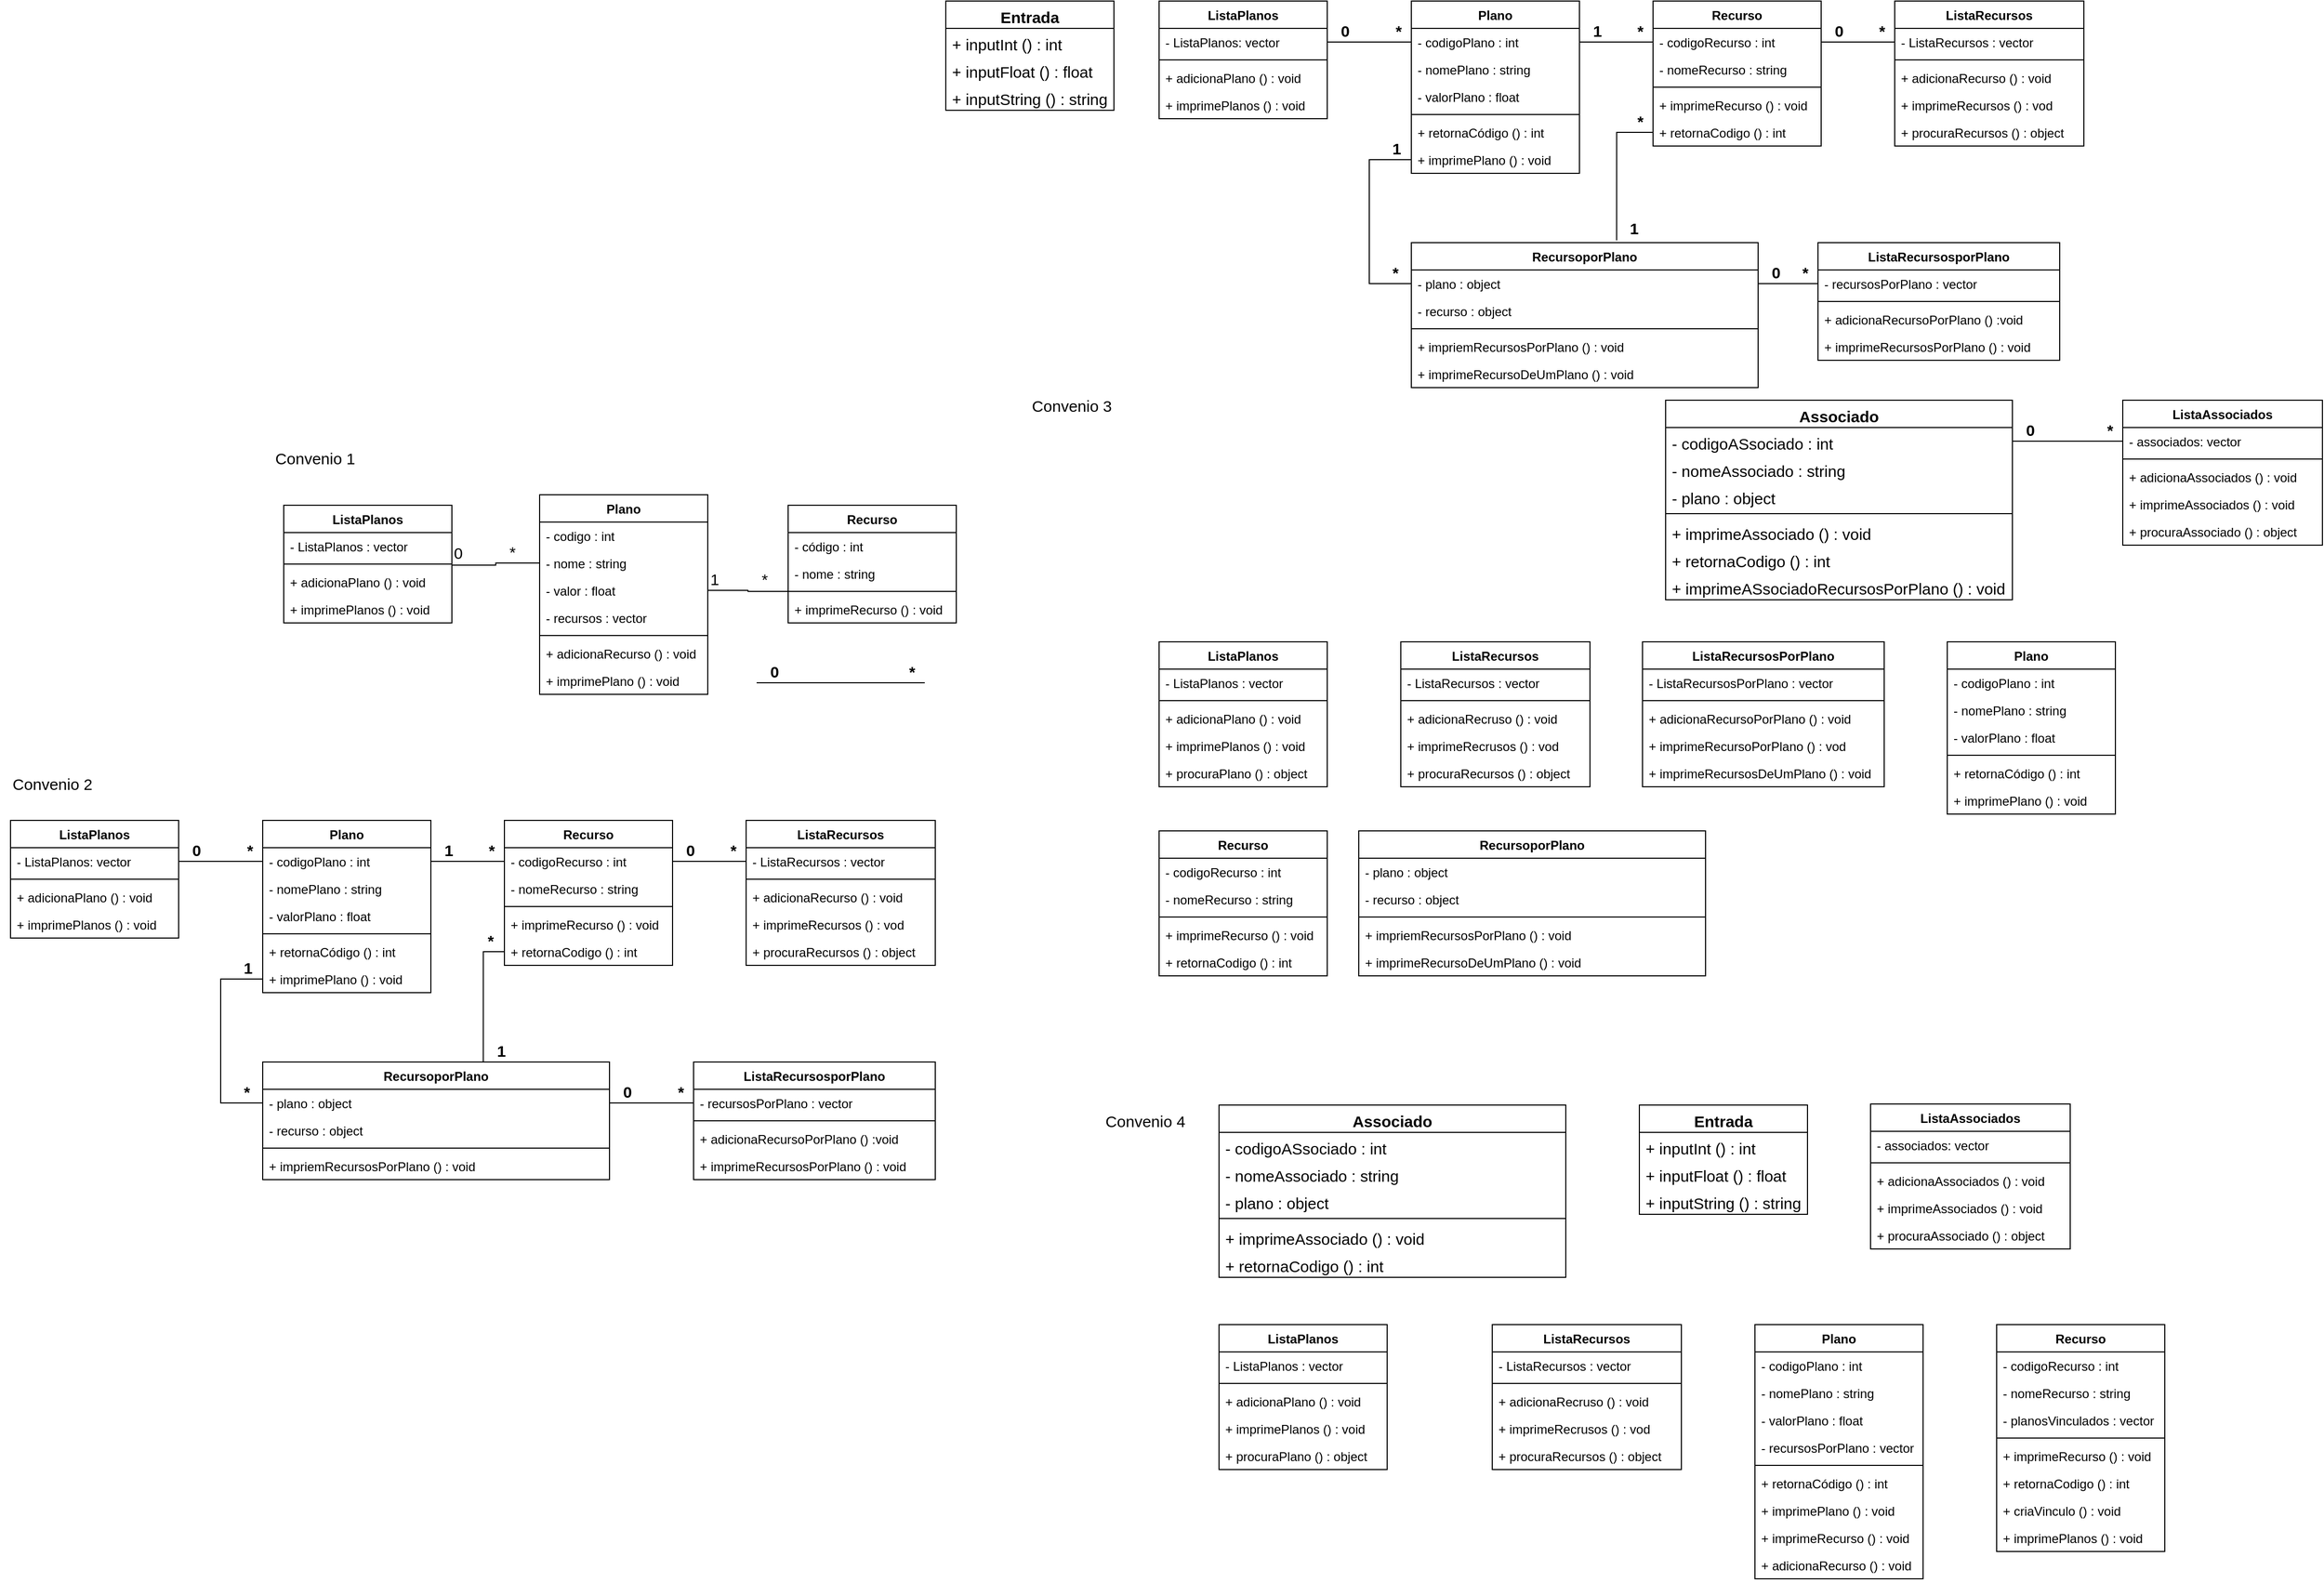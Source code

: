 <mxfile version="16.2.2" type="github">
  <diagram id="zL1gK0RdsSP3BGU_k10P" name="Page-1">
    <mxGraphModel dx="2500" dy="2111" grid="1" gridSize="10" guides="1" tooltips="1" connect="1" arrows="1" fold="1" page="1" pageScale="1" pageWidth="827" pageHeight="1169" math="0" shadow="0">
      <root>
        <mxCell id="0" />
        <mxCell id="1" parent="0" />
        <mxCell id="7xFsvjClMsyngPG4KQ35-1" value="ListaPlanos" style="swimlane;fontStyle=1;align=center;verticalAlign=top;childLayout=stackLayout;horizontal=1;startSize=26;horizontalStack=0;resizeParent=1;resizeParentMax=0;resizeLast=0;collapsible=1;marginBottom=0;" parent="1" vertex="1">
          <mxGeometry x="40" y="40" width="160" height="112" as="geometry" />
        </mxCell>
        <mxCell id="7xFsvjClMsyngPG4KQ35-2" value="- ListaPlanos : vector" style="text;strokeColor=none;fillColor=none;align=left;verticalAlign=top;spacingLeft=4;spacingRight=4;overflow=hidden;rotatable=0;points=[[0,0.5],[1,0.5]];portConstraint=eastwest;" parent="7xFsvjClMsyngPG4KQ35-1" vertex="1">
          <mxGeometry y="26" width="160" height="26" as="geometry" />
        </mxCell>
        <mxCell id="7xFsvjClMsyngPG4KQ35-3" value="" style="line;strokeWidth=1;fillColor=none;align=left;verticalAlign=middle;spacingTop=-1;spacingLeft=3;spacingRight=3;rotatable=0;labelPosition=right;points=[];portConstraint=eastwest;" parent="7xFsvjClMsyngPG4KQ35-1" vertex="1">
          <mxGeometry y="52" width="160" height="8" as="geometry" />
        </mxCell>
        <mxCell id="7xFsvjClMsyngPG4KQ35-4" value="+ adicionaPlano () : void" style="text;strokeColor=none;fillColor=none;align=left;verticalAlign=top;spacingLeft=4;spacingRight=4;overflow=hidden;rotatable=0;points=[[0,0.5],[1,0.5]];portConstraint=eastwest;" parent="7xFsvjClMsyngPG4KQ35-1" vertex="1">
          <mxGeometry y="60" width="160" height="26" as="geometry" />
        </mxCell>
        <mxCell id="7xFsvjClMsyngPG4KQ35-5" value="+ imprimePlanos () : void" style="text;strokeColor=none;fillColor=none;align=left;verticalAlign=top;spacingLeft=4;spacingRight=4;overflow=hidden;rotatable=0;points=[[0,0.5],[1,0.5]];portConstraint=eastwest;" parent="7xFsvjClMsyngPG4KQ35-1" vertex="1">
          <mxGeometry y="86" width="160" height="26" as="geometry" />
        </mxCell>
        <mxCell id="7xFsvjClMsyngPG4KQ35-7" value="Plano" style="swimlane;fontStyle=1;align=center;verticalAlign=top;childLayout=stackLayout;horizontal=1;startSize=26;horizontalStack=0;resizeParent=1;resizeParentMax=0;resizeLast=0;collapsible=1;marginBottom=0;" parent="1" vertex="1">
          <mxGeometry x="283.5" y="30" width="160" height="190" as="geometry" />
        </mxCell>
        <mxCell id="7xFsvjClMsyngPG4KQ35-8" value="- codigo : int&#xa;" style="text;strokeColor=none;fillColor=none;align=left;verticalAlign=top;spacingLeft=4;spacingRight=4;overflow=hidden;rotatable=0;points=[[0,0.5],[1,0.5]];portConstraint=eastwest;" parent="7xFsvjClMsyngPG4KQ35-7" vertex="1">
          <mxGeometry y="26" width="160" height="26" as="geometry" />
        </mxCell>
        <mxCell id="7xFsvjClMsyngPG4KQ35-23" value="- nome : string&#xa;" style="text;strokeColor=none;fillColor=none;align=left;verticalAlign=top;spacingLeft=4;spacingRight=4;overflow=hidden;rotatable=0;points=[[0,0.5],[1,0.5]];portConstraint=eastwest;" parent="7xFsvjClMsyngPG4KQ35-7" vertex="1">
          <mxGeometry y="52" width="160" height="26" as="geometry" />
        </mxCell>
        <mxCell id="7xFsvjClMsyngPG4KQ35-22" value="- valor : float" style="text;strokeColor=none;fillColor=none;align=left;verticalAlign=top;spacingLeft=4;spacingRight=4;overflow=hidden;rotatable=0;points=[[0,0.5],[1,0.5]];portConstraint=eastwest;" parent="7xFsvjClMsyngPG4KQ35-7" vertex="1">
          <mxGeometry y="78" width="160" height="26" as="geometry" />
        </mxCell>
        <mxCell id="7xFsvjClMsyngPG4KQ35-21" value="- recursos : vector" style="text;strokeColor=none;fillColor=none;align=left;verticalAlign=top;spacingLeft=4;spacingRight=4;overflow=hidden;rotatable=0;points=[[0,0.5],[1,0.5]];portConstraint=eastwest;" parent="7xFsvjClMsyngPG4KQ35-7" vertex="1">
          <mxGeometry y="104" width="160" height="26" as="geometry" />
        </mxCell>
        <mxCell id="7xFsvjClMsyngPG4KQ35-9" value="" style="line;strokeWidth=1;fillColor=none;align=left;verticalAlign=middle;spacingTop=-1;spacingLeft=3;spacingRight=3;rotatable=0;labelPosition=right;points=[];portConstraint=eastwest;" parent="7xFsvjClMsyngPG4KQ35-7" vertex="1">
          <mxGeometry y="130" width="160" height="8" as="geometry" />
        </mxCell>
        <mxCell id="7xFsvjClMsyngPG4KQ35-10" value="+ adicionaRecurso () : void" style="text;strokeColor=none;fillColor=none;align=left;verticalAlign=top;spacingLeft=4;spacingRight=4;overflow=hidden;rotatable=0;points=[[0,0.5],[1,0.5]];portConstraint=eastwest;" parent="7xFsvjClMsyngPG4KQ35-7" vertex="1">
          <mxGeometry y="138" width="160" height="26" as="geometry" />
        </mxCell>
        <mxCell id="7xFsvjClMsyngPG4KQ35-11" value="+ imprimePlano () : void" style="text;strokeColor=none;fillColor=none;align=left;verticalAlign=top;spacingLeft=4;spacingRight=4;overflow=hidden;rotatable=0;points=[[0,0.5],[1,0.5]];portConstraint=eastwest;" parent="7xFsvjClMsyngPG4KQ35-7" vertex="1">
          <mxGeometry y="164" width="160" height="26" as="geometry" />
        </mxCell>
        <mxCell id="7xFsvjClMsyngPG4KQ35-24" value="Recurso" style="swimlane;fontStyle=1;align=center;verticalAlign=top;childLayout=stackLayout;horizontal=1;startSize=26;horizontalStack=0;resizeParent=1;resizeParentMax=0;resizeLast=0;collapsible=1;marginBottom=0;" parent="1" vertex="1">
          <mxGeometry x="520" y="40" width="160" height="112" as="geometry" />
        </mxCell>
        <mxCell id="7xFsvjClMsyngPG4KQ35-25" value="- código : int&#xa;" style="text;strokeColor=none;fillColor=none;align=left;verticalAlign=top;spacingLeft=4;spacingRight=4;overflow=hidden;rotatable=0;points=[[0,0.5],[1,0.5]];portConstraint=eastwest;" parent="7xFsvjClMsyngPG4KQ35-24" vertex="1">
          <mxGeometry y="26" width="160" height="26" as="geometry" />
        </mxCell>
        <mxCell id="7xFsvjClMsyngPG4KQ35-28" value="- nome : string" style="text;strokeColor=none;fillColor=none;align=left;verticalAlign=top;spacingLeft=4;spacingRight=4;overflow=hidden;rotatable=0;points=[[0,0.5],[1,0.5]];portConstraint=eastwest;" parent="7xFsvjClMsyngPG4KQ35-24" vertex="1">
          <mxGeometry y="52" width="160" height="26" as="geometry" />
        </mxCell>
        <mxCell id="7xFsvjClMsyngPG4KQ35-26" value="" style="line;strokeWidth=1;fillColor=none;align=left;verticalAlign=middle;spacingTop=-1;spacingLeft=3;spacingRight=3;rotatable=0;labelPosition=right;points=[];portConstraint=eastwest;" parent="7xFsvjClMsyngPG4KQ35-24" vertex="1">
          <mxGeometry y="78" width="160" height="8" as="geometry" />
        </mxCell>
        <mxCell id="7xFsvjClMsyngPG4KQ35-27" value="+ imprimeRecurso () : void" style="text;strokeColor=none;fillColor=none;align=left;verticalAlign=top;spacingLeft=4;spacingRight=4;overflow=hidden;rotatable=0;points=[[0,0.5],[1,0.5]];portConstraint=eastwest;" parent="7xFsvjClMsyngPG4KQ35-24" vertex="1">
          <mxGeometry y="86" width="160" height="26" as="geometry" />
        </mxCell>
        <mxCell id="o9GnnHAloK_jaCWT99Hn-1" value="ListaPlanos" style="swimlane;fontStyle=1;align=center;verticalAlign=top;childLayout=stackLayout;horizontal=1;startSize=26;horizontalStack=0;resizeParent=1;resizeParentMax=0;resizeLast=0;collapsible=1;marginBottom=0;" parent="1" vertex="1">
          <mxGeometry x="-220" y="340" width="160" height="112" as="geometry" />
        </mxCell>
        <mxCell id="o9GnnHAloK_jaCWT99Hn-2" value="- ListaPlanos: vector&#xa;" style="text;strokeColor=none;fillColor=none;align=left;verticalAlign=top;spacingLeft=4;spacingRight=4;overflow=hidden;rotatable=0;points=[[0,0.5],[1,0.5]];portConstraint=eastwest;" parent="o9GnnHAloK_jaCWT99Hn-1" vertex="1">
          <mxGeometry y="26" width="160" height="26" as="geometry" />
        </mxCell>
        <mxCell id="o9GnnHAloK_jaCWT99Hn-3" value="" style="line;strokeWidth=1;fillColor=none;align=left;verticalAlign=middle;spacingTop=-1;spacingLeft=3;spacingRight=3;rotatable=0;labelPosition=right;points=[];portConstraint=eastwest;" parent="o9GnnHAloK_jaCWT99Hn-1" vertex="1">
          <mxGeometry y="52" width="160" height="8" as="geometry" />
        </mxCell>
        <mxCell id="o9GnnHAloK_jaCWT99Hn-4" value="+ adicionaPlano () : void" style="text;strokeColor=none;fillColor=none;align=left;verticalAlign=top;spacingLeft=4;spacingRight=4;overflow=hidden;rotatable=0;points=[[0,0.5],[1,0.5]];portConstraint=eastwest;" parent="o9GnnHAloK_jaCWT99Hn-1" vertex="1">
          <mxGeometry y="60" width="160" height="26" as="geometry" />
        </mxCell>
        <mxCell id="o9GnnHAloK_jaCWT99Hn-5" value="+ imprimePlanos () : void&#xa;" style="text;strokeColor=none;fillColor=none;align=left;verticalAlign=top;spacingLeft=4;spacingRight=4;overflow=hidden;rotatable=0;points=[[0,0.5],[1,0.5]];portConstraint=eastwest;" parent="o9GnnHAloK_jaCWT99Hn-1" vertex="1">
          <mxGeometry y="86" width="160" height="26" as="geometry" />
        </mxCell>
        <mxCell id="o9GnnHAloK_jaCWT99Hn-10" value="Plano" style="swimlane;fontStyle=1;align=center;verticalAlign=top;childLayout=stackLayout;horizontal=1;startSize=26;horizontalStack=0;resizeParent=1;resizeParentMax=0;resizeLast=0;collapsible=1;marginBottom=0;" parent="1" vertex="1">
          <mxGeometry x="20" y="340" width="160" height="164" as="geometry" />
        </mxCell>
        <mxCell id="o9GnnHAloK_jaCWT99Hn-11" value="- codigoPlano : int&#xa;" style="text;strokeColor=none;fillColor=none;align=left;verticalAlign=top;spacingLeft=4;spacingRight=4;overflow=hidden;rotatable=0;points=[[0,0.5],[1,0.5]];portConstraint=eastwest;" parent="o9GnnHAloK_jaCWT99Hn-10" vertex="1">
          <mxGeometry y="26" width="160" height="26" as="geometry" />
        </mxCell>
        <mxCell id="o9GnnHAloK_jaCWT99Hn-12" value="- nomePlano : string&#xa;" style="text;strokeColor=none;fillColor=none;align=left;verticalAlign=top;spacingLeft=4;spacingRight=4;overflow=hidden;rotatable=0;points=[[0,0.5],[1,0.5]];portConstraint=eastwest;" parent="o9GnnHAloK_jaCWT99Hn-10" vertex="1">
          <mxGeometry y="52" width="160" height="26" as="geometry" />
        </mxCell>
        <mxCell id="o9GnnHAloK_jaCWT99Hn-13" value="- valorPlano : float" style="text;strokeColor=none;fillColor=none;align=left;verticalAlign=top;spacingLeft=4;spacingRight=4;overflow=hidden;rotatable=0;points=[[0,0.5],[1,0.5]];portConstraint=eastwest;" parent="o9GnnHAloK_jaCWT99Hn-10" vertex="1">
          <mxGeometry y="78" width="160" height="26" as="geometry" />
        </mxCell>
        <mxCell id="o9GnnHAloK_jaCWT99Hn-15" value="" style="line;strokeWidth=1;fillColor=none;align=left;verticalAlign=middle;spacingTop=-1;spacingLeft=3;spacingRight=3;rotatable=0;labelPosition=right;points=[];portConstraint=eastwest;" parent="o9GnnHAloK_jaCWT99Hn-10" vertex="1">
          <mxGeometry y="104" width="160" height="8" as="geometry" />
        </mxCell>
        <mxCell id="o9GnnHAloK_jaCWT99Hn-16" value="+ retornaCódigo () : int" style="text;strokeColor=none;fillColor=none;align=left;verticalAlign=top;spacingLeft=4;spacingRight=4;overflow=hidden;rotatable=0;points=[[0,0.5],[1,0.5]];portConstraint=eastwest;" parent="o9GnnHAloK_jaCWT99Hn-10" vertex="1">
          <mxGeometry y="112" width="160" height="26" as="geometry" />
        </mxCell>
        <mxCell id="o9GnnHAloK_jaCWT99Hn-17" value="+ imprimePlano () : void" style="text;strokeColor=none;fillColor=none;align=left;verticalAlign=top;spacingLeft=4;spacingRight=4;overflow=hidden;rotatable=0;points=[[0,0.5],[1,0.5]];portConstraint=eastwest;" parent="o9GnnHAloK_jaCWT99Hn-10" vertex="1">
          <mxGeometry y="138" width="160" height="26" as="geometry" />
        </mxCell>
        <mxCell id="o9GnnHAloK_jaCWT99Hn-18" value="ListaRecursos&#xa;" style="swimlane;fontStyle=1;align=center;verticalAlign=top;childLayout=stackLayout;horizontal=1;startSize=26;horizontalStack=0;resizeParent=1;resizeParentMax=0;resizeLast=0;collapsible=1;marginBottom=0;" parent="1" vertex="1">
          <mxGeometry x="480" y="340" width="180" height="138" as="geometry" />
        </mxCell>
        <mxCell id="o9GnnHAloK_jaCWT99Hn-19" value="- ListaRecursos : vector&#xa;" style="text;strokeColor=none;fillColor=none;align=left;verticalAlign=top;spacingLeft=4;spacingRight=4;overflow=hidden;rotatable=0;points=[[0,0.5],[1,0.5]];portConstraint=eastwest;" parent="o9GnnHAloK_jaCWT99Hn-18" vertex="1">
          <mxGeometry y="26" width="180" height="26" as="geometry" />
        </mxCell>
        <mxCell id="o9GnnHAloK_jaCWT99Hn-20" value="" style="line;strokeWidth=1;fillColor=none;align=left;verticalAlign=middle;spacingTop=-1;spacingLeft=3;spacingRight=3;rotatable=0;labelPosition=right;points=[];portConstraint=eastwest;" parent="o9GnnHAloK_jaCWT99Hn-18" vertex="1">
          <mxGeometry y="52" width="180" height="8" as="geometry" />
        </mxCell>
        <mxCell id="o9GnnHAloK_jaCWT99Hn-21" value="+ adicionaRecurso () : void&#xa;" style="text;strokeColor=none;fillColor=none;align=left;verticalAlign=top;spacingLeft=4;spacingRight=4;overflow=hidden;rotatable=0;points=[[0,0.5],[1,0.5]];portConstraint=eastwest;" parent="o9GnnHAloK_jaCWT99Hn-18" vertex="1">
          <mxGeometry y="60" width="180" height="26" as="geometry" />
        </mxCell>
        <mxCell id="o9GnnHAloK_jaCWT99Hn-35" value="+ imprimeRecursos () : vod" style="text;strokeColor=none;fillColor=none;align=left;verticalAlign=top;spacingLeft=4;spacingRight=4;overflow=hidden;rotatable=0;points=[[0,0.5],[1,0.5]];portConstraint=eastwest;" parent="o9GnnHAloK_jaCWT99Hn-18" vertex="1">
          <mxGeometry y="86" width="180" height="26" as="geometry" />
        </mxCell>
        <mxCell id="o9GnnHAloK_jaCWT99Hn-34" value="+ procuraRecursos () : object" style="text;strokeColor=none;fillColor=none;align=left;verticalAlign=top;spacingLeft=4;spacingRight=4;overflow=hidden;rotatable=0;points=[[0,0.5],[1,0.5]];portConstraint=eastwest;" parent="o9GnnHAloK_jaCWT99Hn-18" vertex="1">
          <mxGeometry y="112" width="180" height="26" as="geometry" />
        </mxCell>
        <mxCell id="o9GnnHAloK_jaCWT99Hn-26" value="Recurso" style="swimlane;fontStyle=1;align=center;verticalAlign=top;childLayout=stackLayout;horizontal=1;startSize=26;horizontalStack=0;resizeParent=1;resizeParentMax=0;resizeLast=0;collapsible=1;marginBottom=0;" parent="1" vertex="1">
          <mxGeometry x="250" y="340" width="160" height="138" as="geometry" />
        </mxCell>
        <mxCell id="o9GnnHAloK_jaCWT99Hn-27" value="- codigoRecurso : int" style="text;strokeColor=none;fillColor=none;align=left;verticalAlign=top;spacingLeft=4;spacingRight=4;overflow=hidden;rotatable=0;points=[[0,0.5],[1,0.5]];portConstraint=eastwest;" parent="o9GnnHAloK_jaCWT99Hn-26" vertex="1">
          <mxGeometry y="26" width="160" height="26" as="geometry" />
        </mxCell>
        <mxCell id="o9GnnHAloK_jaCWT99Hn-36" value="- nomeRecurso : string" style="text;strokeColor=none;fillColor=none;align=left;verticalAlign=top;spacingLeft=4;spacingRight=4;overflow=hidden;rotatable=0;points=[[0,0.5],[1,0.5]];portConstraint=eastwest;" parent="o9GnnHAloK_jaCWT99Hn-26" vertex="1">
          <mxGeometry y="52" width="160" height="26" as="geometry" />
        </mxCell>
        <mxCell id="o9GnnHAloK_jaCWT99Hn-28" value="" style="line;strokeWidth=1;fillColor=none;align=left;verticalAlign=middle;spacingTop=-1;spacingLeft=3;spacingRight=3;rotatable=0;labelPosition=right;points=[];portConstraint=eastwest;" parent="o9GnnHAloK_jaCWT99Hn-26" vertex="1">
          <mxGeometry y="78" width="160" height="8" as="geometry" />
        </mxCell>
        <mxCell id="o9GnnHAloK_jaCWT99Hn-29" value="+ imprimeRecurso () : void&#xa;" style="text;strokeColor=none;fillColor=none;align=left;verticalAlign=top;spacingLeft=4;spacingRight=4;overflow=hidden;rotatable=0;points=[[0,0.5],[1,0.5]];portConstraint=eastwest;" parent="o9GnnHAloK_jaCWT99Hn-26" vertex="1">
          <mxGeometry y="86" width="160" height="26" as="geometry" />
        </mxCell>
        <mxCell id="o9GnnHAloK_jaCWT99Hn-37" value="+ retornaCodigo () : int" style="text;strokeColor=none;fillColor=none;align=left;verticalAlign=top;spacingLeft=4;spacingRight=4;overflow=hidden;rotatable=0;points=[[0,0.5],[1,0.5]];portConstraint=eastwest;" parent="o9GnnHAloK_jaCWT99Hn-26" vertex="1">
          <mxGeometry y="112" width="160" height="26" as="geometry" />
        </mxCell>
        <mxCell id="o9GnnHAloK_jaCWT99Hn-45" value="" style="endArrow=none;html=1;edgeStyle=orthogonalEdgeStyle;rounded=0;fontSize=15;exitX=1;exitY=1.192;exitDx=0;exitDy=0;exitPerimeter=0;entryX=0;entryY=0.5;entryDx=0;entryDy=0;" parent="1" source="7xFsvjClMsyngPG4KQ35-2" target="7xFsvjClMsyngPG4KQ35-23" edge="1">
          <mxGeometry relative="1" as="geometry">
            <mxPoint x="110" y="230" as="sourcePoint" />
            <mxPoint x="270" y="230" as="targetPoint" />
          </mxGeometry>
        </mxCell>
        <mxCell id="o9GnnHAloK_jaCWT99Hn-46" value="0" style="edgeLabel;resizable=0;html=1;align=left;verticalAlign=bottom;fontSize=15;" parent="o9GnnHAloK_jaCWT99Hn-45" connectable="0" vertex="1">
          <mxGeometry x="-1" relative="1" as="geometry" />
        </mxCell>
        <mxCell id="o9GnnHAloK_jaCWT99Hn-47" value="*&amp;nbsp;&amp;nbsp;" style="edgeLabel;resizable=0;html=1;align=right;verticalAlign=bottom;fontSize=15;" parent="o9GnnHAloK_jaCWT99Hn-45" connectable="0" vertex="1">
          <mxGeometry x="1" relative="1" as="geometry">
            <mxPoint x="-14" as="offset" />
          </mxGeometry>
        </mxCell>
        <mxCell id="o9GnnHAloK_jaCWT99Hn-48" value="" style="endArrow=none;html=1;edgeStyle=orthogonalEdgeStyle;rounded=0;fontSize=15;exitX=1;exitY=0.5;exitDx=0;exitDy=0;entryX=0.019;entryY=-0.154;entryDx=0;entryDy=0;entryPerimeter=0;" parent="1" source="7xFsvjClMsyngPG4KQ35-22" target="7xFsvjClMsyngPG4KQ35-27" edge="1">
          <mxGeometry relative="1" as="geometry">
            <mxPoint x="573.25" y="201.992" as="sourcePoint" />
            <mxPoint x="580" y="210" as="targetPoint" />
          </mxGeometry>
        </mxCell>
        <mxCell id="o9GnnHAloK_jaCWT99Hn-49" value="1" style="edgeLabel;resizable=0;html=1;align=left;verticalAlign=bottom;fontSize=15;" parent="o9GnnHAloK_jaCWT99Hn-48" connectable="0" vertex="1">
          <mxGeometry x="-1" relative="1" as="geometry" />
        </mxCell>
        <mxCell id="o9GnnHAloK_jaCWT99Hn-50" value="*&amp;nbsp;&amp;nbsp;" style="edgeLabel;resizable=0;html=1;align=right;verticalAlign=bottom;fontSize=15;" parent="o9GnnHAloK_jaCWT99Hn-48" connectable="0" vertex="1">
          <mxGeometry x="1" relative="1" as="geometry">
            <mxPoint x="-13" as="offset" />
          </mxGeometry>
        </mxCell>
        <mxCell id="o9GnnHAloK_jaCWT99Hn-52" value="Convenio 1" style="text;html=1;strokeColor=none;fillColor=none;align=center;verticalAlign=middle;whiteSpace=wrap;rounded=0;fontSize=15;" parent="1" vertex="1">
          <mxGeometry x="20" y="-20" width="100" height="30" as="geometry" />
        </mxCell>
        <mxCell id="o9GnnHAloK_jaCWT99Hn-53" value="Convenio 2" style="text;html=1;strokeColor=none;fillColor=none;align=center;verticalAlign=middle;whiteSpace=wrap;rounded=0;fontSize=15;" parent="1" vertex="1">
          <mxGeometry x="-230" y="290" width="100" height="30" as="geometry" />
        </mxCell>
        <mxCell id="o9GnnHAloK_jaCWT99Hn-54" value="Convenio 3" style="text;html=1;strokeColor=none;fillColor=none;align=center;verticalAlign=middle;whiteSpace=wrap;rounded=0;fontSize=15;" parent="1" vertex="1">
          <mxGeometry x="740" y="-70" width="100" height="30" as="geometry" />
        </mxCell>
        <mxCell id="o9GnnHAloK_jaCWT99Hn-55" value="Associado" style="swimlane;fontStyle=1;align=center;verticalAlign=top;childLayout=stackLayout;horizontal=1;startSize=26;horizontalStack=0;resizeParent=1;resizeParentMax=0;resizeLast=0;collapsible=1;marginBottom=0;fontSize=15;" parent="1" vertex="1">
          <mxGeometry x="1355" y="-60" width="330" height="190" as="geometry" />
        </mxCell>
        <mxCell id="o9GnnHAloK_jaCWT99Hn-56" value="- codigoASsociado : int&#xa;" style="text;strokeColor=none;fillColor=none;align=left;verticalAlign=top;spacingLeft=4;spacingRight=4;overflow=hidden;rotatable=0;points=[[0,0.5],[1,0.5]];portConstraint=eastwest;fontSize=15;" parent="o9GnnHAloK_jaCWT99Hn-55" vertex="1">
          <mxGeometry y="26" width="330" height="26" as="geometry" />
        </mxCell>
        <mxCell id="o9GnnHAloK_jaCWT99Hn-60" value="- nomeAssociado : string&#xa;" style="text;strokeColor=none;fillColor=none;align=left;verticalAlign=top;spacingLeft=4;spacingRight=4;overflow=hidden;rotatable=0;points=[[0,0.5],[1,0.5]];portConstraint=eastwest;fontSize=15;" parent="o9GnnHAloK_jaCWT99Hn-55" vertex="1">
          <mxGeometry y="52" width="330" height="26" as="geometry" />
        </mxCell>
        <mxCell id="o9GnnHAloK_jaCWT99Hn-59" value="- plano : object" style="text;strokeColor=none;fillColor=none;align=left;verticalAlign=top;spacingLeft=4;spacingRight=4;overflow=hidden;rotatable=0;points=[[0,0.5],[1,0.5]];portConstraint=eastwest;fontSize=15;" parent="o9GnnHAloK_jaCWT99Hn-55" vertex="1">
          <mxGeometry y="78" width="330" height="26" as="geometry" />
        </mxCell>
        <mxCell id="o9GnnHAloK_jaCWT99Hn-57" value="" style="line;strokeWidth=1;fillColor=none;align=left;verticalAlign=middle;spacingTop=-1;spacingLeft=3;spacingRight=3;rotatable=0;labelPosition=right;points=[];portConstraint=eastwest;fontSize=15;" parent="o9GnnHAloK_jaCWT99Hn-55" vertex="1">
          <mxGeometry y="104" width="330" height="8" as="geometry" />
        </mxCell>
        <mxCell id="o9GnnHAloK_jaCWT99Hn-58" value="+ imprimeAssociado () : void&#xa;" style="text;strokeColor=none;fillColor=none;align=left;verticalAlign=top;spacingLeft=4;spacingRight=4;overflow=hidden;rotatable=0;points=[[0,0.5],[1,0.5]];portConstraint=eastwest;fontSize=15;" parent="o9GnnHAloK_jaCWT99Hn-55" vertex="1">
          <mxGeometry y="112" width="330" height="26" as="geometry" />
        </mxCell>
        <mxCell id="o9GnnHAloK_jaCWT99Hn-62" value="+ retornaCodigo () : int" style="text;strokeColor=none;fillColor=none;align=left;verticalAlign=top;spacingLeft=4;spacingRight=4;overflow=hidden;rotatable=0;points=[[0,0.5],[1,0.5]];portConstraint=eastwest;fontSize=15;" parent="o9GnnHAloK_jaCWT99Hn-55" vertex="1">
          <mxGeometry y="138" width="330" height="26" as="geometry" />
        </mxCell>
        <mxCell id="o9GnnHAloK_jaCWT99Hn-61" value="+ imprimeASsociadoRecursosPorPlano () : void" style="text;strokeColor=none;fillColor=none;align=left;verticalAlign=top;spacingLeft=4;spacingRight=4;overflow=hidden;rotatable=0;points=[[0,0.5],[1,0.5]];portConstraint=eastwest;fontSize=15;" parent="o9GnnHAloK_jaCWT99Hn-55" vertex="1">
          <mxGeometry y="164" width="330" height="26" as="geometry" />
        </mxCell>
        <mxCell id="o9GnnHAloK_jaCWT99Hn-63" value="Entrada" style="swimlane;fontStyle=1;align=center;verticalAlign=top;childLayout=stackLayout;horizontal=1;startSize=26;horizontalStack=0;resizeParent=1;resizeParentMax=0;resizeLast=0;collapsible=1;marginBottom=0;fontSize=15;" parent="1" vertex="1">
          <mxGeometry x="670" y="-440" width="160" height="104" as="geometry" />
        </mxCell>
        <mxCell id="o9GnnHAloK_jaCWT99Hn-64" value="+ inputInt () : int" style="text;strokeColor=none;fillColor=none;align=left;verticalAlign=top;spacingLeft=4;spacingRight=4;overflow=hidden;rotatable=0;points=[[0,0.5],[1,0.5]];portConstraint=eastwest;fontSize=15;" parent="o9GnnHAloK_jaCWT99Hn-63" vertex="1">
          <mxGeometry y="26" width="160" height="26" as="geometry" />
        </mxCell>
        <mxCell id="o9GnnHAloK_jaCWT99Hn-68" value="+ inputFloat () : float" style="text;strokeColor=none;fillColor=none;align=left;verticalAlign=top;spacingLeft=4;spacingRight=4;overflow=hidden;rotatable=0;points=[[0,0.5],[1,0.5]];portConstraint=eastwest;fontSize=15;" parent="o9GnnHAloK_jaCWT99Hn-63" vertex="1">
          <mxGeometry y="52" width="160" height="26" as="geometry" />
        </mxCell>
        <mxCell id="o9GnnHAloK_jaCWT99Hn-67" value="+ inputString () : string" style="text;strokeColor=none;fillColor=none;align=left;verticalAlign=top;spacingLeft=4;spacingRight=4;overflow=hidden;rotatable=0;points=[[0,0.5],[1,0.5]];portConstraint=eastwest;fontSize=15;" parent="o9GnnHAloK_jaCWT99Hn-63" vertex="1">
          <mxGeometry y="78" width="160" height="26" as="geometry" />
        </mxCell>
        <mxCell id="o9GnnHAloK_jaCWT99Hn-69" value="ListaAssociados" style="swimlane;fontStyle=1;align=center;verticalAlign=top;childLayout=stackLayout;horizontal=1;startSize=26;horizontalStack=0;resizeParent=1;resizeParentMax=0;resizeLast=0;collapsible=1;marginBottom=0;" parent="1" vertex="1">
          <mxGeometry x="1790" y="-60" width="190" height="138" as="geometry" />
        </mxCell>
        <mxCell id="o9GnnHAloK_jaCWT99Hn-70" value="- associados: vector&#xa;" style="text;strokeColor=none;fillColor=none;align=left;verticalAlign=top;spacingLeft=4;spacingRight=4;overflow=hidden;rotatable=0;points=[[0,0.5],[1,0.5]];portConstraint=eastwest;" parent="o9GnnHAloK_jaCWT99Hn-69" vertex="1">
          <mxGeometry y="26" width="190" height="26" as="geometry" />
        </mxCell>
        <mxCell id="o9GnnHAloK_jaCWT99Hn-71" value="" style="line;strokeWidth=1;fillColor=none;align=left;verticalAlign=middle;spacingTop=-1;spacingLeft=3;spacingRight=3;rotatable=0;labelPosition=right;points=[];portConstraint=eastwest;" parent="o9GnnHAloK_jaCWT99Hn-69" vertex="1">
          <mxGeometry y="52" width="190" height="8" as="geometry" />
        </mxCell>
        <mxCell id="o9GnnHAloK_jaCWT99Hn-72" value="+ adicionaAssociados () : void" style="text;strokeColor=none;fillColor=none;align=left;verticalAlign=top;spacingLeft=4;spacingRight=4;overflow=hidden;rotatable=0;points=[[0,0.5],[1,0.5]];portConstraint=eastwest;" parent="o9GnnHAloK_jaCWT99Hn-69" vertex="1">
          <mxGeometry y="60" width="190" height="26" as="geometry" />
        </mxCell>
        <mxCell id="o9GnnHAloK_jaCWT99Hn-73" value="+ imprimeAssociados () : void&#xa;" style="text;strokeColor=none;fillColor=none;align=left;verticalAlign=top;spacingLeft=4;spacingRight=4;overflow=hidden;rotatable=0;points=[[0,0.5],[1,0.5]];portConstraint=eastwest;" parent="o9GnnHAloK_jaCWT99Hn-69" vertex="1">
          <mxGeometry y="86" width="190" height="26" as="geometry" />
        </mxCell>
        <mxCell id="o9GnnHAloK_jaCWT99Hn-74" value="+ procuraAssociado () : object" style="text;strokeColor=none;fillColor=none;align=left;verticalAlign=top;spacingLeft=4;spacingRight=4;overflow=hidden;rotatable=0;points=[[0,0.5],[1,0.5]];portConstraint=eastwest;" parent="o9GnnHAloK_jaCWT99Hn-69" vertex="1">
          <mxGeometry y="112" width="190" height="26" as="geometry" />
        </mxCell>
        <mxCell id="o9GnnHAloK_jaCWT99Hn-75" value="ListaPlanos" style="swimlane;fontStyle=1;align=center;verticalAlign=top;childLayout=stackLayout;horizontal=1;startSize=26;horizontalStack=0;resizeParent=1;resizeParentMax=0;resizeLast=0;collapsible=1;marginBottom=0;" parent="1" vertex="1">
          <mxGeometry x="873" y="170" width="160" height="138" as="geometry" />
        </mxCell>
        <mxCell id="o9GnnHAloK_jaCWT99Hn-76" value="- ListaPlanos : vector" style="text;strokeColor=none;fillColor=none;align=left;verticalAlign=top;spacingLeft=4;spacingRight=4;overflow=hidden;rotatable=0;points=[[0,0.5],[1,0.5]];portConstraint=eastwest;" parent="o9GnnHAloK_jaCWT99Hn-75" vertex="1">
          <mxGeometry y="26" width="160" height="26" as="geometry" />
        </mxCell>
        <mxCell id="o9GnnHAloK_jaCWT99Hn-77" value="" style="line;strokeWidth=1;fillColor=none;align=left;verticalAlign=middle;spacingTop=-1;spacingLeft=3;spacingRight=3;rotatable=0;labelPosition=right;points=[];portConstraint=eastwest;" parent="o9GnnHAloK_jaCWT99Hn-75" vertex="1">
          <mxGeometry y="52" width="160" height="8" as="geometry" />
        </mxCell>
        <mxCell id="o9GnnHAloK_jaCWT99Hn-78" value="+ adicionaPlano () : void" style="text;strokeColor=none;fillColor=none;align=left;verticalAlign=top;spacingLeft=4;spacingRight=4;overflow=hidden;rotatable=0;points=[[0,0.5],[1,0.5]];portConstraint=eastwest;" parent="o9GnnHAloK_jaCWT99Hn-75" vertex="1">
          <mxGeometry y="60" width="160" height="26" as="geometry" />
        </mxCell>
        <mxCell id="o9GnnHAloK_jaCWT99Hn-79" value="+ imprimePlanos () : void" style="text;strokeColor=none;fillColor=none;align=left;verticalAlign=top;spacingLeft=4;spacingRight=4;overflow=hidden;rotatable=0;points=[[0,0.5],[1,0.5]];portConstraint=eastwest;" parent="o9GnnHAloK_jaCWT99Hn-75" vertex="1">
          <mxGeometry y="86" width="160" height="26" as="geometry" />
        </mxCell>
        <mxCell id="o9GnnHAloK_jaCWT99Hn-80" value="+ procuraPlano () : object" style="text;strokeColor=none;fillColor=none;align=left;verticalAlign=top;spacingLeft=4;spacingRight=4;overflow=hidden;rotatable=0;points=[[0,0.5],[1,0.5]];portConstraint=eastwest;" parent="o9GnnHAloK_jaCWT99Hn-75" vertex="1">
          <mxGeometry y="112" width="160" height="26" as="geometry" />
        </mxCell>
        <mxCell id="o9GnnHAloK_jaCWT99Hn-81" value="ListaRecursos&#xa;" style="swimlane;fontStyle=1;align=center;verticalAlign=top;childLayout=stackLayout;horizontal=1;startSize=26;horizontalStack=0;resizeParent=1;resizeParentMax=0;resizeLast=0;collapsible=1;marginBottom=0;" parent="1" vertex="1">
          <mxGeometry x="1103" y="170" width="180" height="138" as="geometry" />
        </mxCell>
        <mxCell id="o9GnnHAloK_jaCWT99Hn-82" value="- ListaRecursos : vector&#xa;" style="text;strokeColor=none;fillColor=none;align=left;verticalAlign=top;spacingLeft=4;spacingRight=4;overflow=hidden;rotatable=0;points=[[0,0.5],[1,0.5]];portConstraint=eastwest;" parent="o9GnnHAloK_jaCWT99Hn-81" vertex="1">
          <mxGeometry y="26" width="180" height="26" as="geometry" />
        </mxCell>
        <mxCell id="o9GnnHAloK_jaCWT99Hn-83" value="" style="line;strokeWidth=1;fillColor=none;align=left;verticalAlign=middle;spacingTop=-1;spacingLeft=3;spacingRight=3;rotatable=0;labelPosition=right;points=[];portConstraint=eastwest;" parent="o9GnnHAloK_jaCWT99Hn-81" vertex="1">
          <mxGeometry y="52" width="180" height="8" as="geometry" />
        </mxCell>
        <mxCell id="o9GnnHAloK_jaCWT99Hn-84" value="+ adicionaRecruso () : void&#xa;" style="text;strokeColor=none;fillColor=none;align=left;verticalAlign=top;spacingLeft=4;spacingRight=4;overflow=hidden;rotatable=0;points=[[0,0.5],[1,0.5]];portConstraint=eastwest;" parent="o9GnnHAloK_jaCWT99Hn-81" vertex="1">
          <mxGeometry y="60" width="180" height="26" as="geometry" />
        </mxCell>
        <mxCell id="o9GnnHAloK_jaCWT99Hn-85" value="+ imprimeRecrusos () : vod" style="text;strokeColor=none;fillColor=none;align=left;verticalAlign=top;spacingLeft=4;spacingRight=4;overflow=hidden;rotatable=0;points=[[0,0.5],[1,0.5]];portConstraint=eastwest;" parent="o9GnnHAloK_jaCWT99Hn-81" vertex="1">
          <mxGeometry y="86" width="180" height="26" as="geometry" />
        </mxCell>
        <mxCell id="o9GnnHAloK_jaCWT99Hn-86" value="+ procuraRecursos () : object" style="text;strokeColor=none;fillColor=none;align=left;verticalAlign=top;spacingLeft=4;spacingRight=4;overflow=hidden;rotatable=0;points=[[0,0.5],[1,0.5]];portConstraint=eastwest;" parent="o9GnnHAloK_jaCWT99Hn-81" vertex="1">
          <mxGeometry y="112" width="180" height="26" as="geometry" />
        </mxCell>
        <mxCell id="o9GnnHAloK_jaCWT99Hn-87" value="ListaRecursosPorPlano&#xa;" style="swimlane;fontStyle=1;align=center;verticalAlign=top;childLayout=stackLayout;horizontal=1;startSize=26;horizontalStack=0;resizeParent=1;resizeParentMax=0;resizeLast=0;collapsible=1;marginBottom=0;" parent="1" vertex="1">
          <mxGeometry x="1333" y="170" width="230" height="138" as="geometry" />
        </mxCell>
        <mxCell id="o9GnnHAloK_jaCWT99Hn-88" value="- ListaRecursosPorPlano : vector&#xa;" style="text;strokeColor=none;fillColor=none;align=left;verticalAlign=top;spacingLeft=4;spacingRight=4;overflow=hidden;rotatable=0;points=[[0,0.5],[1,0.5]];portConstraint=eastwest;" parent="o9GnnHAloK_jaCWT99Hn-87" vertex="1">
          <mxGeometry y="26" width="230" height="26" as="geometry" />
        </mxCell>
        <mxCell id="o9GnnHAloK_jaCWT99Hn-89" value="" style="line;strokeWidth=1;fillColor=none;align=left;verticalAlign=middle;spacingTop=-1;spacingLeft=3;spacingRight=3;rotatable=0;labelPosition=right;points=[];portConstraint=eastwest;" parent="o9GnnHAloK_jaCWT99Hn-87" vertex="1">
          <mxGeometry y="52" width="230" height="8" as="geometry" />
        </mxCell>
        <mxCell id="o9GnnHAloK_jaCWT99Hn-90" value="+ adicionaRecursoPorPlano () : void&#xa;" style="text;strokeColor=none;fillColor=none;align=left;verticalAlign=top;spacingLeft=4;spacingRight=4;overflow=hidden;rotatable=0;points=[[0,0.5],[1,0.5]];portConstraint=eastwest;" parent="o9GnnHAloK_jaCWT99Hn-87" vertex="1">
          <mxGeometry y="60" width="230" height="26" as="geometry" />
        </mxCell>
        <mxCell id="o9GnnHAloK_jaCWT99Hn-91" value="+ imprimeRecursoPorPlano () : vod" style="text;strokeColor=none;fillColor=none;align=left;verticalAlign=top;spacingLeft=4;spacingRight=4;overflow=hidden;rotatable=0;points=[[0,0.5],[1,0.5]];portConstraint=eastwest;" parent="o9GnnHAloK_jaCWT99Hn-87" vertex="1">
          <mxGeometry y="86" width="230" height="26" as="geometry" />
        </mxCell>
        <mxCell id="o9GnnHAloK_jaCWT99Hn-92" value="+ imprimeRecursosDeUmPlano () : void" style="text;strokeColor=none;fillColor=none;align=left;verticalAlign=top;spacingLeft=4;spacingRight=4;overflow=hidden;rotatable=0;points=[[0,0.5],[1,0.5]];portConstraint=eastwest;" parent="o9GnnHAloK_jaCWT99Hn-87" vertex="1">
          <mxGeometry y="112" width="230" height="26" as="geometry" />
        </mxCell>
        <mxCell id="o9GnnHAloK_jaCWT99Hn-93" value="Plano" style="swimlane;fontStyle=1;align=center;verticalAlign=top;childLayout=stackLayout;horizontal=1;startSize=26;horizontalStack=0;resizeParent=1;resizeParentMax=0;resizeLast=0;collapsible=1;marginBottom=0;" parent="1" vertex="1">
          <mxGeometry x="1623" y="170" width="160" height="164" as="geometry" />
        </mxCell>
        <mxCell id="o9GnnHAloK_jaCWT99Hn-94" value="- codigoPlano : int&#xa;" style="text;strokeColor=none;fillColor=none;align=left;verticalAlign=top;spacingLeft=4;spacingRight=4;overflow=hidden;rotatable=0;points=[[0,0.5],[1,0.5]];portConstraint=eastwest;" parent="o9GnnHAloK_jaCWT99Hn-93" vertex="1">
          <mxGeometry y="26" width="160" height="26" as="geometry" />
        </mxCell>
        <mxCell id="o9GnnHAloK_jaCWT99Hn-95" value="- nomePlano : string&#xa;" style="text;strokeColor=none;fillColor=none;align=left;verticalAlign=top;spacingLeft=4;spacingRight=4;overflow=hidden;rotatable=0;points=[[0,0.5],[1,0.5]];portConstraint=eastwest;" parent="o9GnnHAloK_jaCWT99Hn-93" vertex="1">
          <mxGeometry y="52" width="160" height="26" as="geometry" />
        </mxCell>
        <mxCell id="o9GnnHAloK_jaCWT99Hn-96" value="- valorPlano : float" style="text;strokeColor=none;fillColor=none;align=left;verticalAlign=top;spacingLeft=4;spacingRight=4;overflow=hidden;rotatable=0;points=[[0,0.5],[1,0.5]];portConstraint=eastwest;" parent="o9GnnHAloK_jaCWT99Hn-93" vertex="1">
          <mxGeometry y="78" width="160" height="26" as="geometry" />
        </mxCell>
        <mxCell id="o9GnnHAloK_jaCWT99Hn-97" value="" style="line;strokeWidth=1;fillColor=none;align=left;verticalAlign=middle;spacingTop=-1;spacingLeft=3;spacingRight=3;rotatable=0;labelPosition=right;points=[];portConstraint=eastwest;" parent="o9GnnHAloK_jaCWT99Hn-93" vertex="1">
          <mxGeometry y="104" width="160" height="8" as="geometry" />
        </mxCell>
        <mxCell id="o9GnnHAloK_jaCWT99Hn-98" value="+ retornaCódigo () : int" style="text;strokeColor=none;fillColor=none;align=left;verticalAlign=top;spacingLeft=4;spacingRight=4;overflow=hidden;rotatable=0;points=[[0,0.5],[1,0.5]];portConstraint=eastwest;" parent="o9GnnHAloK_jaCWT99Hn-93" vertex="1">
          <mxGeometry y="112" width="160" height="26" as="geometry" />
        </mxCell>
        <mxCell id="o9GnnHAloK_jaCWT99Hn-99" value="+ imprimePlano () : void" style="text;strokeColor=none;fillColor=none;align=left;verticalAlign=top;spacingLeft=4;spacingRight=4;overflow=hidden;rotatable=0;points=[[0,0.5],[1,0.5]];portConstraint=eastwest;" parent="o9GnnHAloK_jaCWT99Hn-93" vertex="1">
          <mxGeometry y="138" width="160" height="26" as="geometry" />
        </mxCell>
        <mxCell id="o9GnnHAloK_jaCWT99Hn-100" value="Recurso" style="swimlane;fontStyle=1;align=center;verticalAlign=top;childLayout=stackLayout;horizontal=1;startSize=26;horizontalStack=0;resizeParent=1;resizeParentMax=0;resizeLast=0;collapsible=1;marginBottom=0;" parent="1" vertex="1">
          <mxGeometry x="873" y="350" width="160" height="138" as="geometry" />
        </mxCell>
        <mxCell id="o9GnnHAloK_jaCWT99Hn-101" value="- codigoRecurso : int" style="text;strokeColor=none;fillColor=none;align=left;verticalAlign=top;spacingLeft=4;spacingRight=4;overflow=hidden;rotatable=0;points=[[0,0.5],[1,0.5]];portConstraint=eastwest;" parent="o9GnnHAloK_jaCWT99Hn-100" vertex="1">
          <mxGeometry y="26" width="160" height="26" as="geometry" />
        </mxCell>
        <mxCell id="o9GnnHAloK_jaCWT99Hn-102" value="- nomeRecurso : string" style="text;strokeColor=none;fillColor=none;align=left;verticalAlign=top;spacingLeft=4;spacingRight=4;overflow=hidden;rotatable=0;points=[[0,0.5],[1,0.5]];portConstraint=eastwest;" parent="o9GnnHAloK_jaCWT99Hn-100" vertex="1">
          <mxGeometry y="52" width="160" height="26" as="geometry" />
        </mxCell>
        <mxCell id="o9GnnHAloK_jaCWT99Hn-103" value="" style="line;strokeWidth=1;fillColor=none;align=left;verticalAlign=middle;spacingTop=-1;spacingLeft=3;spacingRight=3;rotatable=0;labelPosition=right;points=[];portConstraint=eastwest;" parent="o9GnnHAloK_jaCWT99Hn-100" vertex="1">
          <mxGeometry y="78" width="160" height="8" as="geometry" />
        </mxCell>
        <mxCell id="o9GnnHAloK_jaCWT99Hn-104" value="+ imprimeRecurso () : void&#xa;" style="text;strokeColor=none;fillColor=none;align=left;verticalAlign=top;spacingLeft=4;spacingRight=4;overflow=hidden;rotatable=0;points=[[0,0.5],[1,0.5]];portConstraint=eastwest;" parent="o9GnnHAloK_jaCWT99Hn-100" vertex="1">
          <mxGeometry y="86" width="160" height="26" as="geometry" />
        </mxCell>
        <mxCell id="o9GnnHAloK_jaCWT99Hn-105" value="+ retornaCodigo () : int" style="text;strokeColor=none;fillColor=none;align=left;verticalAlign=top;spacingLeft=4;spacingRight=4;overflow=hidden;rotatable=0;points=[[0,0.5],[1,0.5]];portConstraint=eastwest;" parent="o9GnnHAloK_jaCWT99Hn-100" vertex="1">
          <mxGeometry y="112" width="160" height="26" as="geometry" />
        </mxCell>
        <mxCell id="o9GnnHAloK_jaCWT99Hn-118" value="ListaRecursosporPlano" style="swimlane;fontStyle=1;align=center;verticalAlign=top;childLayout=stackLayout;horizontal=1;startSize=26;horizontalStack=0;resizeParent=1;resizeParentMax=0;resizeLast=0;collapsible=1;marginBottom=0;" parent="1" vertex="1">
          <mxGeometry x="430" y="570" width="230" height="112" as="geometry" />
        </mxCell>
        <mxCell id="o9GnnHAloK_jaCWT99Hn-120" value="- recursosPorPlano : vector" style="text;strokeColor=none;fillColor=none;align=left;verticalAlign=top;spacingLeft=4;spacingRight=4;overflow=hidden;rotatable=0;points=[[0,0.5],[1,0.5]];portConstraint=eastwest;" parent="o9GnnHAloK_jaCWT99Hn-118" vertex="1">
          <mxGeometry y="26" width="230" height="26" as="geometry" />
        </mxCell>
        <mxCell id="o9GnnHAloK_jaCWT99Hn-121" value="" style="line;strokeWidth=1;fillColor=none;align=left;verticalAlign=middle;spacingTop=-1;spacingLeft=3;spacingRight=3;rotatable=0;labelPosition=right;points=[];portConstraint=eastwest;" parent="o9GnnHAloK_jaCWT99Hn-118" vertex="1">
          <mxGeometry y="52" width="230" height="8" as="geometry" />
        </mxCell>
        <mxCell id="o9GnnHAloK_jaCWT99Hn-122" value="+ adicionaRecursoPorPlano () :void" style="text;strokeColor=none;fillColor=none;align=left;verticalAlign=top;spacingLeft=4;spacingRight=4;overflow=hidden;rotatable=0;points=[[0,0.5],[1,0.5]];portConstraint=eastwest;" parent="o9GnnHAloK_jaCWT99Hn-118" vertex="1">
          <mxGeometry y="60" width="230" height="26" as="geometry" />
        </mxCell>
        <mxCell id="o9GnnHAloK_jaCWT99Hn-123" value="+ imprimeRecursosPorPlano () : void" style="text;strokeColor=none;fillColor=none;align=left;verticalAlign=top;spacingLeft=4;spacingRight=4;overflow=hidden;rotatable=0;points=[[0,0.5],[1,0.5]];portConstraint=eastwest;" parent="o9GnnHAloK_jaCWT99Hn-118" vertex="1">
          <mxGeometry y="86" width="230" height="26" as="geometry" />
        </mxCell>
        <mxCell id="o9GnnHAloK_jaCWT99Hn-128" value="RecursoporPlano" style="swimlane;fontStyle=1;align=center;verticalAlign=top;childLayout=stackLayout;horizontal=1;startSize=26;horizontalStack=0;resizeParent=1;resizeParentMax=0;resizeLast=0;collapsible=1;marginBottom=0;" parent="1" vertex="1">
          <mxGeometry x="1063" y="350" width="330" height="138" as="geometry" />
        </mxCell>
        <mxCell id="o9GnnHAloK_jaCWT99Hn-129" value="- plano : object" style="text;strokeColor=none;fillColor=none;align=left;verticalAlign=top;spacingLeft=4;spacingRight=4;overflow=hidden;rotatable=0;points=[[0,0.5],[1,0.5]];portConstraint=eastwest;" parent="o9GnnHAloK_jaCWT99Hn-128" vertex="1">
          <mxGeometry y="26" width="330" height="26" as="geometry" />
        </mxCell>
        <mxCell id="o9GnnHAloK_jaCWT99Hn-130" value="- recurso : object" style="text;strokeColor=none;fillColor=none;align=left;verticalAlign=top;spacingLeft=4;spacingRight=4;overflow=hidden;rotatable=0;points=[[0,0.5],[1,0.5]];portConstraint=eastwest;" parent="o9GnnHAloK_jaCWT99Hn-128" vertex="1">
          <mxGeometry y="52" width="330" height="26" as="geometry" />
        </mxCell>
        <mxCell id="o9GnnHAloK_jaCWT99Hn-131" value="" style="line;strokeWidth=1;fillColor=none;align=left;verticalAlign=middle;spacingTop=-1;spacingLeft=3;spacingRight=3;rotatable=0;labelPosition=right;points=[];portConstraint=eastwest;" parent="o9GnnHAloK_jaCWT99Hn-128" vertex="1">
          <mxGeometry y="78" width="330" height="8" as="geometry" />
        </mxCell>
        <mxCell id="o9GnnHAloK_jaCWT99Hn-132" value="+ impriemRecursosPorPlano () : void" style="text;strokeColor=none;fillColor=none;align=left;verticalAlign=top;spacingLeft=4;spacingRight=4;overflow=hidden;rotatable=0;points=[[0,0.5],[1,0.5]];portConstraint=eastwest;" parent="o9GnnHAloK_jaCWT99Hn-128" vertex="1">
          <mxGeometry y="86" width="330" height="26" as="geometry" />
        </mxCell>
        <mxCell id="o9GnnHAloK_jaCWT99Hn-133" value="+ imprimeRecursoDeUmPlano () : void" style="text;strokeColor=none;fillColor=none;align=left;verticalAlign=top;spacingLeft=4;spacingRight=4;overflow=hidden;rotatable=0;points=[[0,0.5],[1,0.5]];portConstraint=eastwest;" parent="o9GnnHAloK_jaCWT99Hn-128" vertex="1">
          <mxGeometry y="112" width="330" height="26" as="geometry" />
        </mxCell>
        <mxCell id="o9GnnHAloK_jaCWT99Hn-134" value="Convenio 4" style="text;html=1;strokeColor=none;fillColor=none;align=center;verticalAlign=middle;whiteSpace=wrap;rounded=0;fontSize=15;" parent="1" vertex="1">
          <mxGeometry x="810" y="611" width="100" height="30" as="geometry" />
        </mxCell>
        <mxCell id="o9GnnHAloK_jaCWT99Hn-135" value="Associado" style="swimlane;fontStyle=1;align=center;verticalAlign=top;childLayout=stackLayout;horizontal=1;startSize=26;horizontalStack=0;resizeParent=1;resizeParentMax=0;resizeLast=0;collapsible=1;marginBottom=0;fontSize=15;" parent="1" vertex="1">
          <mxGeometry x="930" y="611" width="330" height="164" as="geometry" />
        </mxCell>
        <mxCell id="o9GnnHAloK_jaCWT99Hn-136" value="- codigoASsociado : int&#xa;" style="text;strokeColor=none;fillColor=none;align=left;verticalAlign=top;spacingLeft=4;spacingRight=4;overflow=hidden;rotatable=0;points=[[0,0.5],[1,0.5]];portConstraint=eastwest;fontSize=15;" parent="o9GnnHAloK_jaCWT99Hn-135" vertex="1">
          <mxGeometry y="26" width="330" height="26" as="geometry" />
        </mxCell>
        <mxCell id="o9GnnHAloK_jaCWT99Hn-137" value="- nomeAssociado : string&#xa;" style="text;strokeColor=none;fillColor=none;align=left;verticalAlign=top;spacingLeft=4;spacingRight=4;overflow=hidden;rotatable=0;points=[[0,0.5],[1,0.5]];portConstraint=eastwest;fontSize=15;" parent="o9GnnHAloK_jaCWT99Hn-135" vertex="1">
          <mxGeometry y="52" width="330" height="26" as="geometry" />
        </mxCell>
        <mxCell id="o9GnnHAloK_jaCWT99Hn-138" value="- plano : object" style="text;strokeColor=none;fillColor=none;align=left;verticalAlign=top;spacingLeft=4;spacingRight=4;overflow=hidden;rotatable=0;points=[[0,0.5],[1,0.5]];portConstraint=eastwest;fontSize=15;" parent="o9GnnHAloK_jaCWT99Hn-135" vertex="1">
          <mxGeometry y="78" width="330" height="26" as="geometry" />
        </mxCell>
        <mxCell id="o9GnnHAloK_jaCWT99Hn-139" value="" style="line;strokeWidth=1;fillColor=none;align=left;verticalAlign=middle;spacingTop=-1;spacingLeft=3;spacingRight=3;rotatable=0;labelPosition=right;points=[];portConstraint=eastwest;fontSize=15;" parent="o9GnnHAloK_jaCWT99Hn-135" vertex="1">
          <mxGeometry y="104" width="330" height="8" as="geometry" />
        </mxCell>
        <mxCell id="o9GnnHAloK_jaCWT99Hn-140" value="+ imprimeAssociado () : void&#xa;" style="text;strokeColor=none;fillColor=none;align=left;verticalAlign=top;spacingLeft=4;spacingRight=4;overflow=hidden;rotatable=0;points=[[0,0.5],[1,0.5]];portConstraint=eastwest;fontSize=15;" parent="o9GnnHAloK_jaCWT99Hn-135" vertex="1">
          <mxGeometry y="112" width="330" height="26" as="geometry" />
        </mxCell>
        <mxCell id="o9GnnHAloK_jaCWT99Hn-141" value="+ retornaCodigo () : int" style="text;strokeColor=none;fillColor=none;align=left;verticalAlign=top;spacingLeft=4;spacingRight=4;overflow=hidden;rotatable=0;points=[[0,0.5],[1,0.5]];portConstraint=eastwest;fontSize=15;" parent="o9GnnHAloK_jaCWT99Hn-135" vertex="1">
          <mxGeometry y="138" width="330" height="26" as="geometry" />
        </mxCell>
        <mxCell id="o9GnnHAloK_jaCWT99Hn-143" value="Entrada" style="swimlane;fontStyle=1;align=center;verticalAlign=top;childLayout=stackLayout;horizontal=1;startSize=26;horizontalStack=0;resizeParent=1;resizeParentMax=0;resizeLast=0;collapsible=1;marginBottom=0;fontSize=15;" parent="1" vertex="1">
          <mxGeometry x="1330" y="611" width="160" height="104" as="geometry" />
        </mxCell>
        <mxCell id="o9GnnHAloK_jaCWT99Hn-144" value="+ inputInt () : int" style="text;strokeColor=none;fillColor=none;align=left;verticalAlign=top;spacingLeft=4;spacingRight=4;overflow=hidden;rotatable=0;points=[[0,0.5],[1,0.5]];portConstraint=eastwest;fontSize=15;" parent="o9GnnHAloK_jaCWT99Hn-143" vertex="1">
          <mxGeometry y="26" width="160" height="26" as="geometry" />
        </mxCell>
        <mxCell id="o9GnnHAloK_jaCWT99Hn-145" value="+ inputFloat () : float" style="text;strokeColor=none;fillColor=none;align=left;verticalAlign=top;spacingLeft=4;spacingRight=4;overflow=hidden;rotatable=0;points=[[0,0.5],[1,0.5]];portConstraint=eastwest;fontSize=15;" parent="o9GnnHAloK_jaCWT99Hn-143" vertex="1">
          <mxGeometry y="52" width="160" height="26" as="geometry" />
        </mxCell>
        <mxCell id="o9GnnHAloK_jaCWT99Hn-146" value="+ inputString () : string" style="text;strokeColor=none;fillColor=none;align=left;verticalAlign=top;spacingLeft=4;spacingRight=4;overflow=hidden;rotatable=0;points=[[0,0.5],[1,0.5]];portConstraint=eastwest;fontSize=15;" parent="o9GnnHAloK_jaCWT99Hn-143" vertex="1">
          <mxGeometry y="78" width="160" height="26" as="geometry" />
        </mxCell>
        <mxCell id="o9GnnHAloK_jaCWT99Hn-147" value="ListaAssociados" style="swimlane;fontStyle=1;align=center;verticalAlign=top;childLayout=stackLayout;horizontal=1;startSize=26;horizontalStack=0;resizeParent=1;resizeParentMax=0;resizeLast=0;collapsible=1;marginBottom=0;" parent="1" vertex="1">
          <mxGeometry x="1550" y="610" width="190" height="138" as="geometry" />
        </mxCell>
        <mxCell id="o9GnnHAloK_jaCWT99Hn-148" value="- associados: vector&#xa;" style="text;strokeColor=none;fillColor=none;align=left;verticalAlign=top;spacingLeft=4;spacingRight=4;overflow=hidden;rotatable=0;points=[[0,0.5],[1,0.5]];portConstraint=eastwest;" parent="o9GnnHAloK_jaCWT99Hn-147" vertex="1">
          <mxGeometry y="26" width="190" height="26" as="geometry" />
        </mxCell>
        <mxCell id="o9GnnHAloK_jaCWT99Hn-149" value="" style="line;strokeWidth=1;fillColor=none;align=left;verticalAlign=middle;spacingTop=-1;spacingLeft=3;spacingRight=3;rotatable=0;labelPosition=right;points=[];portConstraint=eastwest;" parent="o9GnnHAloK_jaCWT99Hn-147" vertex="1">
          <mxGeometry y="52" width="190" height="8" as="geometry" />
        </mxCell>
        <mxCell id="o9GnnHAloK_jaCWT99Hn-150" value="+ adicionaAssociados () : void" style="text;strokeColor=none;fillColor=none;align=left;verticalAlign=top;spacingLeft=4;spacingRight=4;overflow=hidden;rotatable=0;points=[[0,0.5],[1,0.5]];portConstraint=eastwest;" parent="o9GnnHAloK_jaCWT99Hn-147" vertex="1">
          <mxGeometry y="60" width="190" height="26" as="geometry" />
        </mxCell>
        <mxCell id="o9GnnHAloK_jaCWT99Hn-151" value="+ imprimeAssociados () : void&#xa;" style="text;strokeColor=none;fillColor=none;align=left;verticalAlign=top;spacingLeft=4;spacingRight=4;overflow=hidden;rotatable=0;points=[[0,0.5],[1,0.5]];portConstraint=eastwest;" parent="o9GnnHAloK_jaCWT99Hn-147" vertex="1">
          <mxGeometry y="86" width="190" height="26" as="geometry" />
        </mxCell>
        <mxCell id="o9GnnHAloK_jaCWT99Hn-152" value="+ procuraAssociado () : object" style="text;strokeColor=none;fillColor=none;align=left;verticalAlign=top;spacingLeft=4;spacingRight=4;overflow=hidden;rotatable=0;points=[[0,0.5],[1,0.5]];portConstraint=eastwest;" parent="o9GnnHAloK_jaCWT99Hn-147" vertex="1">
          <mxGeometry y="112" width="190" height="26" as="geometry" />
        </mxCell>
        <mxCell id="o9GnnHAloK_jaCWT99Hn-153" value="ListaPlanos" style="swimlane;fontStyle=1;align=center;verticalAlign=top;childLayout=stackLayout;horizontal=1;startSize=26;horizontalStack=0;resizeParent=1;resizeParentMax=0;resizeLast=0;collapsible=1;marginBottom=0;" parent="1" vertex="1">
          <mxGeometry x="930" y="820" width="160" height="138" as="geometry" />
        </mxCell>
        <mxCell id="o9GnnHAloK_jaCWT99Hn-154" value="- ListaPlanos : vector" style="text;strokeColor=none;fillColor=none;align=left;verticalAlign=top;spacingLeft=4;spacingRight=4;overflow=hidden;rotatable=0;points=[[0,0.5],[1,0.5]];portConstraint=eastwest;" parent="o9GnnHAloK_jaCWT99Hn-153" vertex="1">
          <mxGeometry y="26" width="160" height="26" as="geometry" />
        </mxCell>
        <mxCell id="o9GnnHAloK_jaCWT99Hn-155" value="" style="line;strokeWidth=1;fillColor=none;align=left;verticalAlign=middle;spacingTop=-1;spacingLeft=3;spacingRight=3;rotatable=0;labelPosition=right;points=[];portConstraint=eastwest;" parent="o9GnnHAloK_jaCWT99Hn-153" vertex="1">
          <mxGeometry y="52" width="160" height="8" as="geometry" />
        </mxCell>
        <mxCell id="o9GnnHAloK_jaCWT99Hn-156" value="+ adicionaPlano () : void" style="text;strokeColor=none;fillColor=none;align=left;verticalAlign=top;spacingLeft=4;spacingRight=4;overflow=hidden;rotatable=0;points=[[0,0.5],[1,0.5]];portConstraint=eastwest;" parent="o9GnnHAloK_jaCWT99Hn-153" vertex="1">
          <mxGeometry y="60" width="160" height="26" as="geometry" />
        </mxCell>
        <mxCell id="o9GnnHAloK_jaCWT99Hn-157" value="+ imprimePlanos () : void" style="text;strokeColor=none;fillColor=none;align=left;verticalAlign=top;spacingLeft=4;spacingRight=4;overflow=hidden;rotatable=0;points=[[0,0.5],[1,0.5]];portConstraint=eastwest;" parent="o9GnnHAloK_jaCWT99Hn-153" vertex="1">
          <mxGeometry y="86" width="160" height="26" as="geometry" />
        </mxCell>
        <mxCell id="o9GnnHAloK_jaCWT99Hn-158" value="+ procuraPlano () : object" style="text;strokeColor=none;fillColor=none;align=left;verticalAlign=top;spacingLeft=4;spacingRight=4;overflow=hidden;rotatable=0;points=[[0,0.5],[1,0.5]];portConstraint=eastwest;" parent="o9GnnHAloK_jaCWT99Hn-153" vertex="1">
          <mxGeometry y="112" width="160" height="26" as="geometry" />
        </mxCell>
        <mxCell id="o9GnnHAloK_jaCWT99Hn-159" value="ListaRecursos&#xa;" style="swimlane;fontStyle=1;align=center;verticalAlign=top;childLayout=stackLayout;horizontal=1;startSize=26;horizontalStack=0;resizeParent=1;resizeParentMax=0;resizeLast=0;collapsible=1;marginBottom=0;" parent="1" vertex="1">
          <mxGeometry x="1190" y="820" width="180" height="138" as="geometry" />
        </mxCell>
        <mxCell id="o9GnnHAloK_jaCWT99Hn-160" value="- ListaRecursos : vector&#xa;" style="text;strokeColor=none;fillColor=none;align=left;verticalAlign=top;spacingLeft=4;spacingRight=4;overflow=hidden;rotatable=0;points=[[0,0.5],[1,0.5]];portConstraint=eastwest;" parent="o9GnnHAloK_jaCWT99Hn-159" vertex="1">
          <mxGeometry y="26" width="180" height="26" as="geometry" />
        </mxCell>
        <mxCell id="o9GnnHAloK_jaCWT99Hn-161" value="" style="line;strokeWidth=1;fillColor=none;align=left;verticalAlign=middle;spacingTop=-1;spacingLeft=3;spacingRight=3;rotatable=0;labelPosition=right;points=[];portConstraint=eastwest;" parent="o9GnnHAloK_jaCWT99Hn-159" vertex="1">
          <mxGeometry y="52" width="180" height="8" as="geometry" />
        </mxCell>
        <mxCell id="o9GnnHAloK_jaCWT99Hn-162" value="+ adicionaRecruso () : void&#xa;" style="text;strokeColor=none;fillColor=none;align=left;verticalAlign=top;spacingLeft=4;spacingRight=4;overflow=hidden;rotatable=0;points=[[0,0.5],[1,0.5]];portConstraint=eastwest;" parent="o9GnnHAloK_jaCWT99Hn-159" vertex="1">
          <mxGeometry y="60" width="180" height="26" as="geometry" />
        </mxCell>
        <mxCell id="o9GnnHAloK_jaCWT99Hn-163" value="+ imprimeRecrusos () : vod" style="text;strokeColor=none;fillColor=none;align=left;verticalAlign=top;spacingLeft=4;spacingRight=4;overflow=hidden;rotatable=0;points=[[0,0.5],[1,0.5]];portConstraint=eastwest;" parent="o9GnnHAloK_jaCWT99Hn-159" vertex="1">
          <mxGeometry y="86" width="180" height="26" as="geometry" />
        </mxCell>
        <mxCell id="o9GnnHAloK_jaCWT99Hn-164" value="+ procuraRecursos () : object" style="text;strokeColor=none;fillColor=none;align=left;verticalAlign=top;spacingLeft=4;spacingRight=4;overflow=hidden;rotatable=0;points=[[0,0.5],[1,0.5]];portConstraint=eastwest;" parent="o9GnnHAloK_jaCWT99Hn-159" vertex="1">
          <mxGeometry y="112" width="180" height="26" as="geometry" />
        </mxCell>
        <mxCell id="o9GnnHAloK_jaCWT99Hn-165" value="Plano" style="swimlane;fontStyle=1;align=center;verticalAlign=top;childLayout=stackLayout;horizontal=1;startSize=26;horizontalStack=0;resizeParent=1;resizeParentMax=0;resizeLast=0;collapsible=1;marginBottom=0;" parent="1" vertex="1">
          <mxGeometry x="1440" y="820" width="160" height="242" as="geometry" />
        </mxCell>
        <mxCell id="o9GnnHAloK_jaCWT99Hn-166" value="- codigoPlano : int&#xa;" style="text;strokeColor=none;fillColor=none;align=left;verticalAlign=top;spacingLeft=4;spacingRight=4;overflow=hidden;rotatable=0;points=[[0,0.5],[1,0.5]];portConstraint=eastwest;" parent="o9GnnHAloK_jaCWT99Hn-165" vertex="1">
          <mxGeometry y="26" width="160" height="26" as="geometry" />
        </mxCell>
        <mxCell id="o9GnnHAloK_jaCWT99Hn-167" value="- nomePlano : string&#xa;" style="text;strokeColor=none;fillColor=none;align=left;verticalAlign=top;spacingLeft=4;spacingRight=4;overflow=hidden;rotatable=0;points=[[0,0.5],[1,0.5]];portConstraint=eastwest;" parent="o9GnnHAloK_jaCWT99Hn-165" vertex="1">
          <mxGeometry y="52" width="160" height="26" as="geometry" />
        </mxCell>
        <mxCell id="o9GnnHAloK_jaCWT99Hn-168" value="- valorPlano : float" style="text;strokeColor=none;fillColor=none;align=left;verticalAlign=top;spacingLeft=4;spacingRight=4;overflow=hidden;rotatable=0;points=[[0,0.5],[1,0.5]];portConstraint=eastwest;" parent="o9GnnHAloK_jaCWT99Hn-165" vertex="1">
          <mxGeometry y="78" width="160" height="26" as="geometry" />
        </mxCell>
        <mxCell id="o9GnnHAloK_jaCWT99Hn-172" value="- recursosPorPlano : vector" style="text;strokeColor=none;fillColor=none;align=left;verticalAlign=top;spacingLeft=4;spacingRight=4;overflow=hidden;rotatable=0;points=[[0,0.5],[1,0.5]];portConstraint=eastwest;" parent="o9GnnHAloK_jaCWT99Hn-165" vertex="1">
          <mxGeometry y="104" width="160" height="26" as="geometry" />
        </mxCell>
        <mxCell id="o9GnnHAloK_jaCWT99Hn-169" value="" style="line;strokeWidth=1;fillColor=none;align=left;verticalAlign=middle;spacingTop=-1;spacingLeft=3;spacingRight=3;rotatable=0;labelPosition=right;points=[];portConstraint=eastwest;" parent="o9GnnHAloK_jaCWT99Hn-165" vertex="1">
          <mxGeometry y="130" width="160" height="8" as="geometry" />
        </mxCell>
        <mxCell id="o9GnnHAloK_jaCWT99Hn-170" value="+ retornaCódigo () : int" style="text;strokeColor=none;fillColor=none;align=left;verticalAlign=top;spacingLeft=4;spacingRight=4;overflow=hidden;rotatable=0;points=[[0,0.5],[1,0.5]];portConstraint=eastwest;" parent="o9GnnHAloK_jaCWT99Hn-165" vertex="1">
          <mxGeometry y="138" width="160" height="26" as="geometry" />
        </mxCell>
        <mxCell id="o9GnnHAloK_jaCWT99Hn-171" value="+ imprimePlano () : void" style="text;strokeColor=none;fillColor=none;align=left;verticalAlign=top;spacingLeft=4;spacingRight=4;overflow=hidden;rotatable=0;points=[[0,0.5],[1,0.5]];portConstraint=eastwest;" parent="o9GnnHAloK_jaCWT99Hn-165" vertex="1">
          <mxGeometry y="164" width="160" height="26" as="geometry" />
        </mxCell>
        <mxCell id="o9GnnHAloK_jaCWT99Hn-174" value="+ imprimeRecurso () : void" style="text;strokeColor=none;fillColor=none;align=left;verticalAlign=top;spacingLeft=4;spacingRight=4;overflow=hidden;rotatable=0;points=[[0,0.5],[1,0.5]];portConstraint=eastwest;" parent="o9GnnHAloK_jaCWT99Hn-165" vertex="1">
          <mxGeometry y="190" width="160" height="26" as="geometry" />
        </mxCell>
        <mxCell id="o9GnnHAloK_jaCWT99Hn-173" value="+ adicionaRecurso () : void" style="text;strokeColor=none;fillColor=none;align=left;verticalAlign=top;spacingLeft=4;spacingRight=4;overflow=hidden;rotatable=0;points=[[0,0.5],[1,0.5]];portConstraint=eastwest;" parent="o9GnnHAloK_jaCWT99Hn-165" vertex="1">
          <mxGeometry y="216" width="160" height="26" as="geometry" />
        </mxCell>
        <mxCell id="o9GnnHAloK_jaCWT99Hn-176" value="Recurso" style="swimlane;fontStyle=1;align=center;verticalAlign=top;childLayout=stackLayout;horizontal=1;startSize=26;horizontalStack=0;resizeParent=1;resizeParentMax=0;resizeLast=0;collapsible=1;marginBottom=0;" parent="1" vertex="1">
          <mxGeometry x="1670" y="820" width="160" height="216" as="geometry" />
        </mxCell>
        <mxCell id="o9GnnHAloK_jaCWT99Hn-177" value="- codigoRecurso : int" style="text;strokeColor=none;fillColor=none;align=left;verticalAlign=top;spacingLeft=4;spacingRight=4;overflow=hidden;rotatable=0;points=[[0,0.5],[1,0.5]];portConstraint=eastwest;" parent="o9GnnHAloK_jaCWT99Hn-176" vertex="1">
          <mxGeometry y="26" width="160" height="26" as="geometry" />
        </mxCell>
        <mxCell id="o9GnnHAloK_jaCWT99Hn-178" value="- nomeRecurso : string" style="text;strokeColor=none;fillColor=none;align=left;verticalAlign=top;spacingLeft=4;spacingRight=4;overflow=hidden;rotatable=0;points=[[0,0.5],[1,0.5]];portConstraint=eastwest;" parent="o9GnnHAloK_jaCWT99Hn-176" vertex="1">
          <mxGeometry y="52" width="160" height="26" as="geometry" />
        </mxCell>
        <mxCell id="o9GnnHAloK_jaCWT99Hn-182" value="- planosVinculados : vector" style="text;strokeColor=none;fillColor=none;align=left;verticalAlign=top;spacingLeft=4;spacingRight=4;overflow=hidden;rotatable=0;points=[[0,0.5],[1,0.5]];portConstraint=eastwest;" parent="o9GnnHAloK_jaCWT99Hn-176" vertex="1">
          <mxGeometry y="78" width="160" height="26" as="geometry" />
        </mxCell>
        <mxCell id="o9GnnHAloK_jaCWT99Hn-179" value="" style="line;strokeWidth=1;fillColor=none;align=left;verticalAlign=middle;spacingTop=-1;spacingLeft=3;spacingRight=3;rotatable=0;labelPosition=right;points=[];portConstraint=eastwest;" parent="o9GnnHAloK_jaCWT99Hn-176" vertex="1">
          <mxGeometry y="104" width="160" height="8" as="geometry" />
        </mxCell>
        <mxCell id="o9GnnHAloK_jaCWT99Hn-180" value="+ imprimeRecurso () : void&#xa;" style="text;strokeColor=none;fillColor=none;align=left;verticalAlign=top;spacingLeft=4;spacingRight=4;overflow=hidden;rotatable=0;points=[[0,0.5],[1,0.5]];portConstraint=eastwest;" parent="o9GnnHAloK_jaCWT99Hn-176" vertex="1">
          <mxGeometry y="112" width="160" height="26" as="geometry" />
        </mxCell>
        <mxCell id="o9GnnHAloK_jaCWT99Hn-181" value="+ retornaCodigo () : int" style="text;strokeColor=none;fillColor=none;align=left;verticalAlign=top;spacingLeft=4;spacingRight=4;overflow=hidden;rotatable=0;points=[[0,0.5],[1,0.5]];portConstraint=eastwest;" parent="o9GnnHAloK_jaCWT99Hn-176" vertex="1">
          <mxGeometry y="138" width="160" height="26" as="geometry" />
        </mxCell>
        <mxCell id="o9GnnHAloK_jaCWT99Hn-183" value="+ criaVinculo () : void" style="text;strokeColor=none;fillColor=none;align=left;verticalAlign=top;spacingLeft=4;spacingRight=4;overflow=hidden;rotatable=0;points=[[0,0.5],[1,0.5]];portConstraint=eastwest;" parent="o9GnnHAloK_jaCWT99Hn-176" vertex="1">
          <mxGeometry y="164" width="160" height="26" as="geometry" />
        </mxCell>
        <mxCell id="o9GnnHAloK_jaCWT99Hn-184" value="+ imprimePlanos () : void" style="text;strokeColor=none;fillColor=none;align=left;verticalAlign=top;spacingLeft=4;spacingRight=4;overflow=hidden;rotatable=0;points=[[0,0.5],[1,0.5]];portConstraint=eastwest;" parent="o9GnnHAloK_jaCWT99Hn-176" vertex="1">
          <mxGeometry y="190" width="160" height="26" as="geometry" />
        </mxCell>
        <mxCell id="wNqxHT-6bvmp6gEfjgTf-4" value="" style="endArrow=none;html=1;edgeStyle=orthogonalEdgeStyle;rounded=0;exitX=1;exitY=0.5;exitDx=0;exitDy=0;entryX=0;entryY=0.5;entryDx=0;entryDy=0;" edge="1" parent="1" source="o9GnnHAloK_jaCWT99Hn-2" target="o9GnnHAloK_jaCWT99Hn-11">
          <mxGeometry relative="1" as="geometry">
            <mxPoint x="-40" y="250" as="sourcePoint" />
            <mxPoint x="120" y="250" as="targetPoint" />
          </mxGeometry>
        </mxCell>
        <mxCell id="wNqxHT-6bvmp6gEfjgTf-5" value="0" style="edgeLabel;resizable=0;html=1;align=left;verticalAlign=bottom;fontSize=15;fontStyle=1" connectable="0" vertex="1" parent="wNqxHT-6bvmp6gEfjgTf-4">
          <mxGeometry x="-1" relative="1" as="geometry">
            <mxPoint x="11" as="offset" />
          </mxGeometry>
        </mxCell>
        <mxCell id="wNqxHT-6bvmp6gEfjgTf-6" value="*" style="edgeLabel;resizable=0;html=1;align=right;verticalAlign=bottom;fontSize=15;fontStyle=1" connectable="0" vertex="1" parent="wNqxHT-6bvmp6gEfjgTf-4">
          <mxGeometry x="1" relative="1" as="geometry">
            <mxPoint x="-9" as="offset" />
          </mxGeometry>
        </mxCell>
        <mxCell id="wNqxHT-6bvmp6gEfjgTf-7" value="" style="endArrow=none;html=1;edgeStyle=orthogonalEdgeStyle;rounded=0;" edge="1" parent="1">
          <mxGeometry relative="1" as="geometry">
            <mxPoint x="490" y="209" as="sourcePoint" />
            <mxPoint x="650" y="209" as="targetPoint" />
          </mxGeometry>
        </mxCell>
        <mxCell id="wNqxHT-6bvmp6gEfjgTf-8" value="0" style="edgeLabel;resizable=0;html=1;align=left;verticalAlign=bottom;fontSize=15;fontStyle=1" connectable="0" vertex="1" parent="wNqxHT-6bvmp6gEfjgTf-7">
          <mxGeometry x="-1" relative="1" as="geometry">
            <mxPoint x="11" as="offset" />
          </mxGeometry>
        </mxCell>
        <mxCell id="wNqxHT-6bvmp6gEfjgTf-9" value="*" style="edgeLabel;resizable=0;html=1;align=right;verticalAlign=bottom;fontSize=15;fontStyle=1" connectable="0" vertex="1" parent="wNqxHT-6bvmp6gEfjgTf-7">
          <mxGeometry x="1" relative="1" as="geometry">
            <mxPoint x="-9" as="offset" />
          </mxGeometry>
        </mxCell>
        <mxCell id="wNqxHT-6bvmp6gEfjgTf-10" value="" style="endArrow=none;html=1;edgeStyle=orthogonalEdgeStyle;rounded=0;exitX=1;exitY=0.5;exitDx=0;exitDy=0;entryX=0;entryY=0.5;entryDx=0;entryDy=0;" edge="1" parent="1" source="o9GnnHAloK_jaCWT99Hn-11" target="o9GnnHAloK_jaCWT99Hn-27">
          <mxGeometry relative="1" as="geometry">
            <mxPoint x="230" y="504" as="sourcePoint" />
            <mxPoint x="340" y="504" as="targetPoint" />
          </mxGeometry>
        </mxCell>
        <mxCell id="wNqxHT-6bvmp6gEfjgTf-11" value="1" style="edgeLabel;resizable=0;html=1;align=left;verticalAlign=bottom;fontSize=15;fontStyle=1" connectable="0" vertex="1" parent="wNqxHT-6bvmp6gEfjgTf-10">
          <mxGeometry x="-1" relative="1" as="geometry">
            <mxPoint x="11" as="offset" />
          </mxGeometry>
        </mxCell>
        <mxCell id="wNqxHT-6bvmp6gEfjgTf-12" value="*" style="edgeLabel;resizable=0;html=1;align=right;verticalAlign=bottom;fontSize=15;fontStyle=1" connectable="0" vertex="1" parent="wNqxHT-6bvmp6gEfjgTf-10">
          <mxGeometry x="1" relative="1" as="geometry">
            <mxPoint x="-9" as="offset" />
          </mxGeometry>
        </mxCell>
        <mxCell id="wNqxHT-6bvmp6gEfjgTf-13" value="" style="endArrow=none;html=1;edgeStyle=orthogonalEdgeStyle;rounded=0;exitX=1;exitY=0.5;exitDx=0;exitDy=0;entryX=0;entryY=0.5;entryDx=0;entryDy=0;" edge="1" parent="1" source="o9GnnHAloK_jaCWT99Hn-27" target="o9GnnHAloK_jaCWT99Hn-19">
          <mxGeometry relative="1" as="geometry">
            <mxPoint x="470" y="520" as="sourcePoint" />
            <mxPoint x="440" y="470" as="targetPoint" />
          </mxGeometry>
        </mxCell>
        <mxCell id="wNqxHT-6bvmp6gEfjgTf-14" value="0" style="edgeLabel;resizable=0;html=1;align=left;verticalAlign=bottom;fontSize=15;fontStyle=1" connectable="0" vertex="1" parent="wNqxHT-6bvmp6gEfjgTf-13">
          <mxGeometry x="-1" relative="1" as="geometry">
            <mxPoint x="11" as="offset" />
          </mxGeometry>
        </mxCell>
        <mxCell id="wNqxHT-6bvmp6gEfjgTf-15" value="*" style="edgeLabel;resizable=0;html=1;align=right;verticalAlign=bottom;fontSize=15;fontStyle=1" connectable="0" vertex="1" parent="wNqxHT-6bvmp6gEfjgTf-13">
          <mxGeometry x="1" relative="1" as="geometry">
            <mxPoint x="-9" as="offset" />
          </mxGeometry>
        </mxCell>
        <mxCell id="wNqxHT-6bvmp6gEfjgTf-16" value="" style="endArrow=none;html=1;edgeStyle=orthogonalEdgeStyle;rounded=0;exitX=0;exitY=0.5;exitDx=0;exitDy=0;entryX=0;entryY=0.5;entryDx=0;entryDy=0;" edge="1" parent="1" source="o9GnnHAloK_jaCWT99Hn-17" target="wNqxHT-6bvmp6gEfjgTf-86">
          <mxGeometry relative="1" as="geometry">
            <mxPoint x="190" y="389" as="sourcePoint" />
            <mxPoint x="20" y="609" as="targetPoint" />
            <Array as="points">
              <mxPoint x="-20" y="491" />
              <mxPoint x="-20" y="609" />
            </Array>
          </mxGeometry>
        </mxCell>
        <mxCell id="wNqxHT-6bvmp6gEfjgTf-17" value="1" style="edgeLabel;resizable=0;html=1;align=left;verticalAlign=bottom;fontSize=15;fontStyle=1" connectable="0" vertex="1" parent="wNqxHT-6bvmp6gEfjgTf-16">
          <mxGeometry x="-1" relative="1" as="geometry">
            <mxPoint x="-20" as="offset" />
          </mxGeometry>
        </mxCell>
        <mxCell id="wNqxHT-6bvmp6gEfjgTf-18" value="*" style="edgeLabel;resizable=0;html=1;align=right;verticalAlign=bottom;fontSize=15;fontStyle=1" connectable="0" vertex="1" parent="wNqxHT-6bvmp6gEfjgTf-16">
          <mxGeometry x="1" relative="1" as="geometry">
            <mxPoint x="-12" as="offset" />
          </mxGeometry>
        </mxCell>
        <mxCell id="wNqxHT-6bvmp6gEfjgTf-20" value="" style="endArrow=none;html=1;edgeStyle=orthogonalEdgeStyle;rounded=0;entryX=0;entryY=0.5;entryDx=0;entryDy=0;exitX=1;exitY=0.5;exitDx=0;exitDy=0;" edge="1" parent="1" source="wNqxHT-6bvmp6gEfjgTf-86" target="o9GnnHAloK_jaCWT99Hn-120">
          <mxGeometry relative="1" as="geometry">
            <mxPoint x="370" y="609" as="sourcePoint" />
            <mxPoint x="490" y="494" as="targetPoint" />
          </mxGeometry>
        </mxCell>
        <mxCell id="wNqxHT-6bvmp6gEfjgTf-21" value="0" style="edgeLabel;resizable=0;html=1;align=left;verticalAlign=bottom;fontSize=15;fontStyle=1" connectable="0" vertex="1" parent="wNqxHT-6bvmp6gEfjgTf-20">
          <mxGeometry x="-1" relative="1" as="geometry">
            <mxPoint x="11" as="offset" />
          </mxGeometry>
        </mxCell>
        <mxCell id="wNqxHT-6bvmp6gEfjgTf-22" value="*" style="edgeLabel;resizable=0;html=1;align=right;verticalAlign=bottom;fontSize=15;fontStyle=1" connectable="0" vertex="1" parent="wNqxHT-6bvmp6gEfjgTf-20">
          <mxGeometry x="1" relative="1" as="geometry">
            <mxPoint x="-9" as="offset" />
          </mxGeometry>
        </mxCell>
        <mxCell id="wNqxHT-6bvmp6gEfjgTf-23" value="ListaPlanos" style="swimlane;fontStyle=1;align=center;verticalAlign=top;childLayout=stackLayout;horizontal=1;startSize=26;horizontalStack=0;resizeParent=1;resizeParentMax=0;resizeLast=0;collapsible=1;marginBottom=0;" vertex="1" parent="1">
          <mxGeometry x="873" y="-440" width="160" height="112" as="geometry" />
        </mxCell>
        <mxCell id="wNqxHT-6bvmp6gEfjgTf-24" value="- ListaPlanos: vector&#xa;" style="text;strokeColor=none;fillColor=none;align=left;verticalAlign=top;spacingLeft=4;spacingRight=4;overflow=hidden;rotatable=0;points=[[0,0.5],[1,0.5]];portConstraint=eastwest;" vertex="1" parent="wNqxHT-6bvmp6gEfjgTf-23">
          <mxGeometry y="26" width="160" height="26" as="geometry" />
        </mxCell>
        <mxCell id="wNqxHT-6bvmp6gEfjgTf-25" value="" style="line;strokeWidth=1;fillColor=none;align=left;verticalAlign=middle;spacingTop=-1;spacingLeft=3;spacingRight=3;rotatable=0;labelPosition=right;points=[];portConstraint=eastwest;" vertex="1" parent="wNqxHT-6bvmp6gEfjgTf-23">
          <mxGeometry y="52" width="160" height="8" as="geometry" />
        </mxCell>
        <mxCell id="wNqxHT-6bvmp6gEfjgTf-26" value="+ adicionaPlano () : void" style="text;strokeColor=none;fillColor=none;align=left;verticalAlign=top;spacingLeft=4;spacingRight=4;overflow=hidden;rotatable=0;points=[[0,0.5],[1,0.5]];portConstraint=eastwest;" vertex="1" parent="wNqxHT-6bvmp6gEfjgTf-23">
          <mxGeometry y="60" width="160" height="26" as="geometry" />
        </mxCell>
        <mxCell id="wNqxHT-6bvmp6gEfjgTf-27" value="+ imprimePlanos () : void&#xa;" style="text;strokeColor=none;fillColor=none;align=left;verticalAlign=top;spacingLeft=4;spacingRight=4;overflow=hidden;rotatable=0;points=[[0,0.5],[1,0.5]];portConstraint=eastwest;" vertex="1" parent="wNqxHT-6bvmp6gEfjgTf-23">
          <mxGeometry y="86" width="160" height="26" as="geometry" />
        </mxCell>
        <mxCell id="wNqxHT-6bvmp6gEfjgTf-28" value="Plano" style="swimlane;fontStyle=1;align=center;verticalAlign=top;childLayout=stackLayout;horizontal=1;startSize=26;horizontalStack=0;resizeParent=1;resizeParentMax=0;resizeLast=0;collapsible=1;marginBottom=0;" vertex="1" parent="1">
          <mxGeometry x="1113" y="-440" width="160" height="164" as="geometry" />
        </mxCell>
        <mxCell id="wNqxHT-6bvmp6gEfjgTf-29" value="- codigoPlano : int&#xa;" style="text;strokeColor=none;fillColor=none;align=left;verticalAlign=top;spacingLeft=4;spacingRight=4;overflow=hidden;rotatable=0;points=[[0,0.5],[1,0.5]];portConstraint=eastwest;" vertex="1" parent="wNqxHT-6bvmp6gEfjgTf-28">
          <mxGeometry y="26" width="160" height="26" as="geometry" />
        </mxCell>
        <mxCell id="wNqxHT-6bvmp6gEfjgTf-30" value="- nomePlano : string&#xa;" style="text;strokeColor=none;fillColor=none;align=left;verticalAlign=top;spacingLeft=4;spacingRight=4;overflow=hidden;rotatable=0;points=[[0,0.5],[1,0.5]];portConstraint=eastwest;" vertex="1" parent="wNqxHT-6bvmp6gEfjgTf-28">
          <mxGeometry y="52" width="160" height="26" as="geometry" />
        </mxCell>
        <mxCell id="wNqxHT-6bvmp6gEfjgTf-31" value="- valorPlano : float" style="text;strokeColor=none;fillColor=none;align=left;verticalAlign=top;spacingLeft=4;spacingRight=4;overflow=hidden;rotatable=0;points=[[0,0.5],[1,0.5]];portConstraint=eastwest;" vertex="1" parent="wNqxHT-6bvmp6gEfjgTf-28">
          <mxGeometry y="78" width="160" height="26" as="geometry" />
        </mxCell>
        <mxCell id="wNqxHT-6bvmp6gEfjgTf-32" value="" style="line;strokeWidth=1;fillColor=none;align=left;verticalAlign=middle;spacingTop=-1;spacingLeft=3;spacingRight=3;rotatable=0;labelPosition=right;points=[];portConstraint=eastwest;" vertex="1" parent="wNqxHT-6bvmp6gEfjgTf-28">
          <mxGeometry y="104" width="160" height="8" as="geometry" />
        </mxCell>
        <mxCell id="wNqxHT-6bvmp6gEfjgTf-33" value="+ retornaCódigo () : int" style="text;strokeColor=none;fillColor=none;align=left;verticalAlign=top;spacingLeft=4;spacingRight=4;overflow=hidden;rotatable=0;points=[[0,0.5],[1,0.5]];portConstraint=eastwest;" vertex="1" parent="wNqxHT-6bvmp6gEfjgTf-28">
          <mxGeometry y="112" width="160" height="26" as="geometry" />
        </mxCell>
        <mxCell id="wNqxHT-6bvmp6gEfjgTf-34" value="+ imprimePlano () : void" style="text;strokeColor=none;fillColor=none;align=left;verticalAlign=top;spacingLeft=4;spacingRight=4;overflow=hidden;rotatable=0;points=[[0,0.5],[1,0.5]];portConstraint=eastwest;" vertex="1" parent="wNqxHT-6bvmp6gEfjgTf-28">
          <mxGeometry y="138" width="160" height="26" as="geometry" />
        </mxCell>
        <mxCell id="wNqxHT-6bvmp6gEfjgTf-35" value="ListaRecursos&#xa;" style="swimlane;fontStyle=1;align=center;verticalAlign=top;childLayout=stackLayout;horizontal=1;startSize=26;horizontalStack=0;resizeParent=1;resizeParentMax=0;resizeLast=0;collapsible=1;marginBottom=0;" vertex="1" parent="1">
          <mxGeometry x="1573" y="-440" width="180" height="138" as="geometry" />
        </mxCell>
        <mxCell id="wNqxHT-6bvmp6gEfjgTf-36" value="- ListaRecursos : vector&#xa;" style="text;strokeColor=none;fillColor=none;align=left;verticalAlign=top;spacingLeft=4;spacingRight=4;overflow=hidden;rotatable=0;points=[[0,0.5],[1,0.5]];portConstraint=eastwest;" vertex="1" parent="wNqxHT-6bvmp6gEfjgTf-35">
          <mxGeometry y="26" width="180" height="26" as="geometry" />
        </mxCell>
        <mxCell id="wNqxHT-6bvmp6gEfjgTf-37" value="" style="line;strokeWidth=1;fillColor=none;align=left;verticalAlign=middle;spacingTop=-1;spacingLeft=3;spacingRight=3;rotatable=0;labelPosition=right;points=[];portConstraint=eastwest;" vertex="1" parent="wNqxHT-6bvmp6gEfjgTf-35">
          <mxGeometry y="52" width="180" height="8" as="geometry" />
        </mxCell>
        <mxCell id="wNqxHT-6bvmp6gEfjgTf-38" value="+ adicionaRecurso () : void&#xa;" style="text;strokeColor=none;fillColor=none;align=left;verticalAlign=top;spacingLeft=4;spacingRight=4;overflow=hidden;rotatable=0;points=[[0,0.5],[1,0.5]];portConstraint=eastwest;" vertex="1" parent="wNqxHT-6bvmp6gEfjgTf-35">
          <mxGeometry y="60" width="180" height="26" as="geometry" />
        </mxCell>
        <mxCell id="wNqxHT-6bvmp6gEfjgTf-39" value="+ imprimeRecursos () : vod" style="text;strokeColor=none;fillColor=none;align=left;verticalAlign=top;spacingLeft=4;spacingRight=4;overflow=hidden;rotatable=0;points=[[0,0.5],[1,0.5]];portConstraint=eastwest;" vertex="1" parent="wNqxHT-6bvmp6gEfjgTf-35">
          <mxGeometry y="86" width="180" height="26" as="geometry" />
        </mxCell>
        <mxCell id="wNqxHT-6bvmp6gEfjgTf-40" value="+ procuraRecursos () : object" style="text;strokeColor=none;fillColor=none;align=left;verticalAlign=top;spacingLeft=4;spacingRight=4;overflow=hidden;rotatable=0;points=[[0,0.5],[1,0.5]];portConstraint=eastwest;" vertex="1" parent="wNqxHT-6bvmp6gEfjgTf-35">
          <mxGeometry y="112" width="180" height="26" as="geometry" />
        </mxCell>
        <mxCell id="wNqxHT-6bvmp6gEfjgTf-41" value="Recurso" style="swimlane;fontStyle=1;align=center;verticalAlign=top;childLayout=stackLayout;horizontal=1;startSize=26;horizontalStack=0;resizeParent=1;resizeParentMax=0;resizeLast=0;collapsible=1;marginBottom=0;" vertex="1" parent="1">
          <mxGeometry x="1343" y="-440" width="160" height="138" as="geometry" />
        </mxCell>
        <mxCell id="wNqxHT-6bvmp6gEfjgTf-42" value="- codigoRecurso : int" style="text;strokeColor=none;fillColor=none;align=left;verticalAlign=top;spacingLeft=4;spacingRight=4;overflow=hidden;rotatable=0;points=[[0,0.5],[1,0.5]];portConstraint=eastwest;" vertex="1" parent="wNqxHT-6bvmp6gEfjgTf-41">
          <mxGeometry y="26" width="160" height="26" as="geometry" />
        </mxCell>
        <mxCell id="wNqxHT-6bvmp6gEfjgTf-43" value="- nomeRecurso : string" style="text;strokeColor=none;fillColor=none;align=left;verticalAlign=top;spacingLeft=4;spacingRight=4;overflow=hidden;rotatable=0;points=[[0,0.5],[1,0.5]];portConstraint=eastwest;" vertex="1" parent="wNqxHT-6bvmp6gEfjgTf-41">
          <mxGeometry y="52" width="160" height="26" as="geometry" />
        </mxCell>
        <mxCell id="wNqxHT-6bvmp6gEfjgTf-44" value="" style="line;strokeWidth=1;fillColor=none;align=left;verticalAlign=middle;spacingTop=-1;spacingLeft=3;spacingRight=3;rotatable=0;labelPosition=right;points=[];portConstraint=eastwest;" vertex="1" parent="wNqxHT-6bvmp6gEfjgTf-41">
          <mxGeometry y="78" width="160" height="8" as="geometry" />
        </mxCell>
        <mxCell id="wNqxHT-6bvmp6gEfjgTf-45" value="+ imprimeRecurso () : void&#xa;" style="text;strokeColor=none;fillColor=none;align=left;verticalAlign=top;spacingLeft=4;spacingRight=4;overflow=hidden;rotatable=0;points=[[0,0.5],[1,0.5]];portConstraint=eastwest;" vertex="1" parent="wNqxHT-6bvmp6gEfjgTf-41">
          <mxGeometry y="86" width="160" height="26" as="geometry" />
        </mxCell>
        <mxCell id="wNqxHT-6bvmp6gEfjgTf-46" value="+ retornaCodigo () : int" style="text;strokeColor=none;fillColor=none;align=left;verticalAlign=top;spacingLeft=4;spacingRight=4;overflow=hidden;rotatable=0;points=[[0,0.5],[1,0.5]];portConstraint=eastwest;" vertex="1" parent="wNqxHT-6bvmp6gEfjgTf-41">
          <mxGeometry y="112" width="160" height="26" as="geometry" />
        </mxCell>
        <mxCell id="wNqxHT-6bvmp6gEfjgTf-49" value="ListaRecursosporPlano" style="swimlane;fontStyle=1;align=center;verticalAlign=top;childLayout=stackLayout;horizontal=1;startSize=26;horizontalStack=0;resizeParent=1;resizeParentMax=0;resizeLast=0;collapsible=1;marginBottom=0;" vertex="1" parent="1">
          <mxGeometry x="1500" y="-210" width="230" height="112" as="geometry" />
        </mxCell>
        <mxCell id="wNqxHT-6bvmp6gEfjgTf-50" value="- recursosPorPlano : vector" style="text;strokeColor=none;fillColor=none;align=left;verticalAlign=top;spacingLeft=4;spacingRight=4;overflow=hidden;rotatable=0;points=[[0,0.5],[1,0.5]];portConstraint=eastwest;" vertex="1" parent="wNqxHT-6bvmp6gEfjgTf-49">
          <mxGeometry y="26" width="230" height="26" as="geometry" />
        </mxCell>
        <mxCell id="wNqxHT-6bvmp6gEfjgTf-51" value="" style="line;strokeWidth=1;fillColor=none;align=left;verticalAlign=middle;spacingTop=-1;spacingLeft=3;spacingRight=3;rotatable=0;labelPosition=right;points=[];portConstraint=eastwest;" vertex="1" parent="wNqxHT-6bvmp6gEfjgTf-49">
          <mxGeometry y="52" width="230" height="8" as="geometry" />
        </mxCell>
        <mxCell id="wNqxHT-6bvmp6gEfjgTf-52" value="+ adicionaRecursoPorPlano () :void" style="text;strokeColor=none;fillColor=none;align=left;verticalAlign=top;spacingLeft=4;spacingRight=4;overflow=hidden;rotatable=0;points=[[0,0.5],[1,0.5]];portConstraint=eastwest;" vertex="1" parent="wNqxHT-6bvmp6gEfjgTf-49">
          <mxGeometry y="60" width="230" height="26" as="geometry" />
        </mxCell>
        <mxCell id="wNqxHT-6bvmp6gEfjgTf-53" value="+ imprimeRecursosPorPlano () : void" style="text;strokeColor=none;fillColor=none;align=left;verticalAlign=top;spacingLeft=4;spacingRight=4;overflow=hidden;rotatable=0;points=[[0,0.5],[1,0.5]];portConstraint=eastwest;" vertex="1" parent="wNqxHT-6bvmp6gEfjgTf-49">
          <mxGeometry y="86" width="230" height="26" as="geometry" />
        </mxCell>
        <mxCell id="wNqxHT-6bvmp6gEfjgTf-54" value="" style="endArrow=none;html=1;edgeStyle=orthogonalEdgeStyle;rounded=0;exitX=1;exitY=0.5;exitDx=0;exitDy=0;entryX=0;entryY=0.5;entryDx=0;entryDy=0;" edge="1" parent="1" source="wNqxHT-6bvmp6gEfjgTf-24" target="wNqxHT-6bvmp6gEfjgTf-29">
          <mxGeometry relative="1" as="geometry">
            <mxPoint x="1053" y="-530" as="sourcePoint" />
            <mxPoint x="1213" y="-530" as="targetPoint" />
          </mxGeometry>
        </mxCell>
        <mxCell id="wNqxHT-6bvmp6gEfjgTf-55" value="0" style="edgeLabel;resizable=0;html=1;align=left;verticalAlign=bottom;fontSize=15;fontStyle=1" connectable="0" vertex="1" parent="wNqxHT-6bvmp6gEfjgTf-54">
          <mxGeometry x="-1" relative="1" as="geometry">
            <mxPoint x="11" as="offset" />
          </mxGeometry>
        </mxCell>
        <mxCell id="wNqxHT-6bvmp6gEfjgTf-56" value="*" style="edgeLabel;resizable=0;html=1;align=right;verticalAlign=bottom;fontSize=15;fontStyle=1" connectable="0" vertex="1" parent="wNqxHT-6bvmp6gEfjgTf-54">
          <mxGeometry x="1" relative="1" as="geometry">
            <mxPoint x="-9" as="offset" />
          </mxGeometry>
        </mxCell>
        <mxCell id="wNqxHT-6bvmp6gEfjgTf-57" value="" style="endArrow=none;html=1;edgeStyle=orthogonalEdgeStyle;rounded=0;exitX=1;exitY=0.5;exitDx=0;exitDy=0;entryX=0;entryY=0.5;entryDx=0;entryDy=0;" edge="1" parent="1" source="wNqxHT-6bvmp6gEfjgTf-29" target="wNqxHT-6bvmp6gEfjgTf-42">
          <mxGeometry relative="1" as="geometry">
            <mxPoint x="1323" y="-276" as="sourcePoint" />
            <mxPoint x="1433" y="-276" as="targetPoint" />
          </mxGeometry>
        </mxCell>
        <mxCell id="wNqxHT-6bvmp6gEfjgTf-58" value="1" style="edgeLabel;resizable=0;html=1;align=left;verticalAlign=bottom;fontSize=15;fontStyle=1" connectable="0" vertex="1" parent="wNqxHT-6bvmp6gEfjgTf-57">
          <mxGeometry x="-1" relative="1" as="geometry">
            <mxPoint x="11" as="offset" />
          </mxGeometry>
        </mxCell>
        <mxCell id="wNqxHT-6bvmp6gEfjgTf-59" value="*" style="edgeLabel;resizable=0;html=1;align=right;verticalAlign=bottom;fontSize=15;fontStyle=1" connectable="0" vertex="1" parent="wNqxHT-6bvmp6gEfjgTf-57">
          <mxGeometry x="1" relative="1" as="geometry">
            <mxPoint x="-9" as="offset" />
          </mxGeometry>
        </mxCell>
        <mxCell id="wNqxHT-6bvmp6gEfjgTf-60" value="" style="endArrow=none;html=1;edgeStyle=orthogonalEdgeStyle;rounded=0;exitX=1;exitY=0.5;exitDx=0;exitDy=0;entryX=0;entryY=0.5;entryDx=0;entryDy=0;" edge="1" parent="1" source="wNqxHT-6bvmp6gEfjgTf-42" target="wNqxHT-6bvmp6gEfjgTf-36">
          <mxGeometry relative="1" as="geometry">
            <mxPoint x="1563" y="-260" as="sourcePoint" />
            <mxPoint x="1533" y="-310" as="targetPoint" />
          </mxGeometry>
        </mxCell>
        <mxCell id="wNqxHT-6bvmp6gEfjgTf-61" value="0" style="edgeLabel;resizable=0;html=1;align=left;verticalAlign=bottom;fontSize=15;fontStyle=1" connectable="0" vertex="1" parent="wNqxHT-6bvmp6gEfjgTf-60">
          <mxGeometry x="-1" relative="1" as="geometry">
            <mxPoint x="11" as="offset" />
          </mxGeometry>
        </mxCell>
        <mxCell id="wNqxHT-6bvmp6gEfjgTf-62" value="*" style="edgeLabel;resizable=0;html=1;align=right;verticalAlign=bottom;fontSize=15;fontStyle=1" connectable="0" vertex="1" parent="wNqxHT-6bvmp6gEfjgTf-60">
          <mxGeometry x="1" relative="1" as="geometry">
            <mxPoint x="-9" as="offset" />
          </mxGeometry>
        </mxCell>
        <mxCell id="wNqxHT-6bvmp6gEfjgTf-63" value="" style="endArrow=none;html=1;edgeStyle=orthogonalEdgeStyle;rounded=0;exitX=0;exitY=0.5;exitDx=0;exitDy=0;entryX=0;entryY=0.5;entryDx=0;entryDy=0;" edge="1" parent="1" source="wNqxHT-6bvmp6gEfjgTf-34" target="wNqxHT-6bvmp6gEfjgTf-80">
          <mxGeometry relative="1" as="geometry">
            <mxPoint x="1283" y="-391" as="sourcePoint" />
            <mxPoint x="1113" y="-171" as="targetPoint" />
            <Array as="points">
              <mxPoint x="1073" y="-289" />
              <mxPoint x="1073" y="-171" />
            </Array>
          </mxGeometry>
        </mxCell>
        <mxCell id="wNqxHT-6bvmp6gEfjgTf-64" value="1" style="edgeLabel;resizable=0;html=1;align=left;verticalAlign=bottom;fontSize=15;fontStyle=1" connectable="0" vertex="1" parent="wNqxHT-6bvmp6gEfjgTf-63">
          <mxGeometry x="-1" relative="1" as="geometry">
            <mxPoint x="-20" as="offset" />
          </mxGeometry>
        </mxCell>
        <mxCell id="wNqxHT-6bvmp6gEfjgTf-65" value="*" style="edgeLabel;resizable=0;html=1;align=right;verticalAlign=bottom;fontSize=15;fontStyle=1" connectable="0" vertex="1" parent="wNqxHT-6bvmp6gEfjgTf-63">
          <mxGeometry x="1" relative="1" as="geometry">
            <mxPoint x="-12" as="offset" />
          </mxGeometry>
        </mxCell>
        <mxCell id="wNqxHT-6bvmp6gEfjgTf-66" value="" style="endArrow=none;html=1;edgeStyle=orthogonalEdgeStyle;rounded=0;entryX=0;entryY=0.5;entryDx=0;entryDy=0;exitX=1;exitY=0.5;exitDx=0;exitDy=0;" edge="1" parent="1" source="wNqxHT-6bvmp6gEfjgTf-80" target="wNqxHT-6bvmp6gEfjgTf-50">
          <mxGeometry relative="1" as="geometry">
            <mxPoint x="1420" y="-171" as="sourcePoint" />
            <mxPoint x="1583" y="-286" as="targetPoint" />
          </mxGeometry>
        </mxCell>
        <mxCell id="wNqxHT-6bvmp6gEfjgTf-67" value="0" style="edgeLabel;resizable=0;html=1;align=left;verticalAlign=bottom;fontSize=15;fontStyle=1" connectable="0" vertex="1" parent="wNqxHT-6bvmp6gEfjgTf-66">
          <mxGeometry x="-1" relative="1" as="geometry">
            <mxPoint x="11" as="offset" />
          </mxGeometry>
        </mxCell>
        <mxCell id="wNqxHT-6bvmp6gEfjgTf-68" value="*" style="edgeLabel;resizable=0;html=1;align=right;verticalAlign=bottom;fontSize=15;fontStyle=1" connectable="0" vertex="1" parent="wNqxHT-6bvmp6gEfjgTf-66">
          <mxGeometry x="1" relative="1" as="geometry">
            <mxPoint x="-9" as="offset" />
          </mxGeometry>
        </mxCell>
        <mxCell id="wNqxHT-6bvmp6gEfjgTf-69" value="" style="endArrow=none;html=1;edgeStyle=orthogonalEdgeStyle;rounded=0;exitX=1;exitY=0.5;exitDx=0;exitDy=0;entryX=0;entryY=0.5;entryDx=0;entryDy=0;" edge="1" parent="1" source="o9GnnHAloK_jaCWT99Hn-56" target="o9GnnHAloK_jaCWT99Hn-70">
          <mxGeometry relative="1" as="geometry">
            <mxPoint x="420" y="389" as="sourcePoint" />
            <mxPoint x="490" y="389" as="targetPoint" />
          </mxGeometry>
        </mxCell>
        <mxCell id="wNqxHT-6bvmp6gEfjgTf-70" value="0" style="edgeLabel;resizable=0;html=1;align=left;verticalAlign=bottom;fontSize=15;fontStyle=1" connectable="0" vertex="1" parent="wNqxHT-6bvmp6gEfjgTf-69">
          <mxGeometry x="-1" relative="1" as="geometry">
            <mxPoint x="11" as="offset" />
          </mxGeometry>
        </mxCell>
        <mxCell id="wNqxHT-6bvmp6gEfjgTf-71" value="*" style="edgeLabel;resizable=0;html=1;align=right;verticalAlign=bottom;fontSize=15;fontStyle=1" connectable="0" vertex="1" parent="wNqxHT-6bvmp6gEfjgTf-69">
          <mxGeometry x="1" relative="1" as="geometry">
            <mxPoint x="-9" as="offset" />
          </mxGeometry>
        </mxCell>
        <mxCell id="wNqxHT-6bvmp6gEfjgTf-79" value="RecursoporPlano" style="swimlane;fontStyle=1;align=center;verticalAlign=top;childLayout=stackLayout;horizontal=1;startSize=26;horizontalStack=0;resizeParent=1;resizeParentMax=0;resizeLast=0;collapsible=1;marginBottom=0;" vertex="1" parent="1">
          <mxGeometry x="1113" y="-210" width="330" height="138" as="geometry" />
        </mxCell>
        <mxCell id="wNqxHT-6bvmp6gEfjgTf-80" value="- plano : object" style="text;strokeColor=none;fillColor=none;align=left;verticalAlign=top;spacingLeft=4;spacingRight=4;overflow=hidden;rotatable=0;points=[[0,0.5],[1,0.5]];portConstraint=eastwest;" vertex="1" parent="wNqxHT-6bvmp6gEfjgTf-79">
          <mxGeometry y="26" width="330" height="26" as="geometry" />
        </mxCell>
        <mxCell id="wNqxHT-6bvmp6gEfjgTf-81" value="- recurso : object" style="text;strokeColor=none;fillColor=none;align=left;verticalAlign=top;spacingLeft=4;spacingRight=4;overflow=hidden;rotatable=0;points=[[0,0.5],[1,0.5]];portConstraint=eastwest;" vertex="1" parent="wNqxHT-6bvmp6gEfjgTf-79">
          <mxGeometry y="52" width="330" height="26" as="geometry" />
        </mxCell>
        <mxCell id="wNqxHT-6bvmp6gEfjgTf-82" value="" style="line;strokeWidth=1;fillColor=none;align=left;verticalAlign=middle;spacingTop=-1;spacingLeft=3;spacingRight=3;rotatable=0;labelPosition=right;points=[];portConstraint=eastwest;" vertex="1" parent="wNqxHT-6bvmp6gEfjgTf-79">
          <mxGeometry y="78" width="330" height="8" as="geometry" />
        </mxCell>
        <mxCell id="wNqxHT-6bvmp6gEfjgTf-83" value="+ impriemRecursosPorPlano () : void" style="text;strokeColor=none;fillColor=none;align=left;verticalAlign=top;spacingLeft=4;spacingRight=4;overflow=hidden;rotatable=0;points=[[0,0.5],[1,0.5]];portConstraint=eastwest;" vertex="1" parent="wNqxHT-6bvmp6gEfjgTf-79">
          <mxGeometry y="86" width="330" height="26" as="geometry" />
        </mxCell>
        <mxCell id="wNqxHT-6bvmp6gEfjgTf-84" value="+ imprimeRecursoDeUmPlano () : void" style="text;strokeColor=none;fillColor=none;align=left;verticalAlign=top;spacingLeft=4;spacingRight=4;overflow=hidden;rotatable=0;points=[[0,0.5],[1,0.5]];portConstraint=eastwest;" vertex="1" parent="wNqxHT-6bvmp6gEfjgTf-79">
          <mxGeometry y="112" width="330" height="26" as="geometry" />
        </mxCell>
        <mxCell id="wNqxHT-6bvmp6gEfjgTf-85" value="RecursoporPlano" style="swimlane;fontStyle=1;align=center;verticalAlign=top;childLayout=stackLayout;horizontal=1;startSize=26;horizontalStack=0;resizeParent=1;resizeParentMax=0;resizeLast=0;collapsible=1;marginBottom=0;" vertex="1" parent="1">
          <mxGeometry x="20" y="570" width="330" height="112" as="geometry" />
        </mxCell>
        <mxCell id="wNqxHT-6bvmp6gEfjgTf-86" value="- plano : object" style="text;strokeColor=none;fillColor=none;align=left;verticalAlign=top;spacingLeft=4;spacingRight=4;overflow=hidden;rotatable=0;points=[[0,0.5],[1,0.5]];portConstraint=eastwest;" vertex="1" parent="wNqxHT-6bvmp6gEfjgTf-85">
          <mxGeometry y="26" width="330" height="26" as="geometry" />
        </mxCell>
        <mxCell id="wNqxHT-6bvmp6gEfjgTf-87" value="- recurso : object" style="text;strokeColor=none;fillColor=none;align=left;verticalAlign=top;spacingLeft=4;spacingRight=4;overflow=hidden;rotatable=0;points=[[0,0.5],[1,0.5]];portConstraint=eastwest;" vertex="1" parent="wNqxHT-6bvmp6gEfjgTf-85">
          <mxGeometry y="52" width="330" height="26" as="geometry" />
        </mxCell>
        <mxCell id="wNqxHT-6bvmp6gEfjgTf-88" value="" style="line;strokeWidth=1;fillColor=none;align=left;verticalAlign=middle;spacingTop=-1;spacingLeft=3;spacingRight=3;rotatable=0;labelPosition=right;points=[];portConstraint=eastwest;" vertex="1" parent="wNqxHT-6bvmp6gEfjgTf-85">
          <mxGeometry y="78" width="330" height="8" as="geometry" />
        </mxCell>
        <mxCell id="wNqxHT-6bvmp6gEfjgTf-89" value="+ impriemRecursosPorPlano () : void" style="text;strokeColor=none;fillColor=none;align=left;verticalAlign=top;spacingLeft=4;spacingRight=4;overflow=hidden;rotatable=0;points=[[0,0.5],[1,0.5]];portConstraint=eastwest;" vertex="1" parent="wNqxHT-6bvmp6gEfjgTf-85">
          <mxGeometry y="86" width="330" height="26" as="geometry" />
        </mxCell>
        <mxCell id="wNqxHT-6bvmp6gEfjgTf-92" value="" style="endArrow=none;html=1;edgeStyle=orthogonalEdgeStyle;rounded=0;exitX=0.636;exitY=0;exitDx=0;exitDy=0;entryX=0;entryY=0.5;entryDx=0;entryDy=0;exitPerimeter=0;" edge="1" parent="1" source="wNqxHT-6bvmp6gEfjgTf-85" target="o9GnnHAloK_jaCWT99Hn-37">
          <mxGeometry relative="1" as="geometry">
            <mxPoint x="190" y="389" as="sourcePoint" />
            <mxPoint x="260" y="389" as="targetPoint" />
          </mxGeometry>
        </mxCell>
        <mxCell id="wNqxHT-6bvmp6gEfjgTf-93" value="1" style="edgeLabel;resizable=0;html=1;align=left;verticalAlign=bottom;fontSize=15;fontStyle=1" connectable="0" vertex="1" parent="wNqxHT-6bvmp6gEfjgTf-92">
          <mxGeometry x="-1" relative="1" as="geometry">
            <mxPoint x="11" as="offset" />
          </mxGeometry>
        </mxCell>
        <mxCell id="wNqxHT-6bvmp6gEfjgTf-94" value="*" style="edgeLabel;resizable=0;html=1;align=right;verticalAlign=bottom;fontSize=15;fontStyle=1" connectable="0" vertex="1" parent="wNqxHT-6bvmp6gEfjgTf-92">
          <mxGeometry x="1" relative="1" as="geometry">
            <mxPoint x="-9" as="offset" />
          </mxGeometry>
        </mxCell>
        <mxCell id="wNqxHT-6bvmp6gEfjgTf-95" value="" style="endArrow=none;html=1;edgeStyle=orthogonalEdgeStyle;rounded=0;exitX=0.592;exitY=-0.016;exitDx=0;exitDy=0;entryX=0;entryY=0.5;entryDx=0;entryDy=0;exitPerimeter=0;" edge="1" parent="1" source="wNqxHT-6bvmp6gEfjgTf-79" target="wNqxHT-6bvmp6gEfjgTf-46">
          <mxGeometry relative="1" as="geometry">
            <mxPoint x="730.0" y="425" as="sourcePoint" />
            <mxPoint x="750.12" y="320" as="targetPoint" />
          </mxGeometry>
        </mxCell>
        <mxCell id="wNqxHT-6bvmp6gEfjgTf-96" value="1" style="edgeLabel;resizable=0;html=1;align=left;verticalAlign=bottom;fontSize=15;fontStyle=1" connectable="0" vertex="1" parent="wNqxHT-6bvmp6gEfjgTf-95">
          <mxGeometry x="-1" relative="1" as="geometry">
            <mxPoint x="11" as="offset" />
          </mxGeometry>
        </mxCell>
        <mxCell id="wNqxHT-6bvmp6gEfjgTf-97" value="*" style="edgeLabel;resizable=0;html=1;align=right;verticalAlign=bottom;fontSize=15;fontStyle=1" connectable="0" vertex="1" parent="wNqxHT-6bvmp6gEfjgTf-95">
          <mxGeometry x="1" relative="1" as="geometry">
            <mxPoint x="-9" as="offset" />
          </mxGeometry>
        </mxCell>
      </root>
    </mxGraphModel>
  </diagram>
</mxfile>
